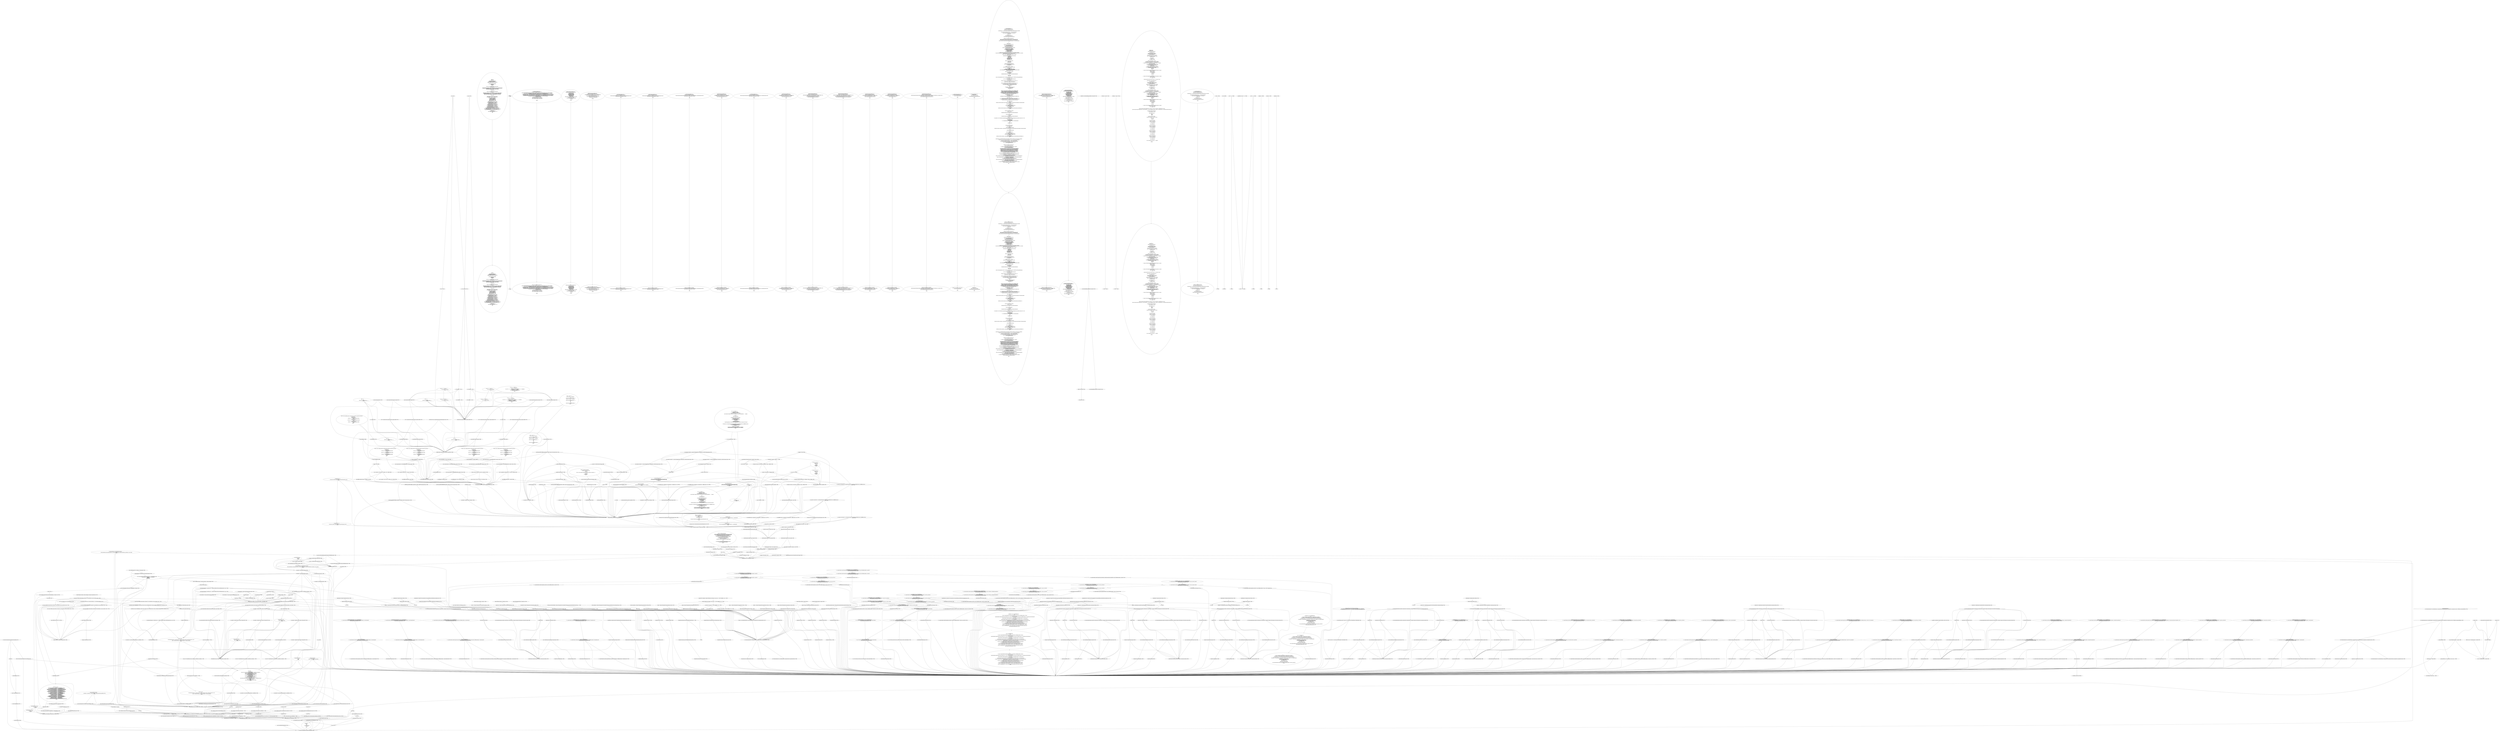 digraph G {
0 [label="EXTERNAL"];
1 [label="=> Roslyn.Test.Utilities.ExecutionConditionUtil.IsMonoDesktop 754977"];
2 [label="Roslyn.Test.Utilities.ExecutionConditionUtil.IsMonoDesktop 754978"];
3 [label="@'\nusing System;\n\n// Need a base class with indexers.\npublic class DATestBase {\n    public int this[int a] { get { return 0; } }\n    public int this[int a, int b] { get { return 0; } }\n}\n\n// Need a struct with a couple fields.\npublic struct A {\n    public int x;\n    public int y;\n}\n\n// Need a struct with non-lifted short-circuiting operators.\npublic struct NLS\n{\n    public static NLS operator&(NLS a, NLS b) { return new NLS { value = a.value & b.value }; }\n    public static NLS operator|(NLS a, NLS b) { return new NLS { value = a.value | b.value }; }\n    public static bool operator true(NLS a) { return a.value; }\n    public static bool operator false(NLS a) { return !a.value; }\n\n    public bool value;\n}\n\n// Need a struct with lifted short-circuiting operators.\npublic struct LS\n{\n    public static LS operator&(LS a, LS b) { return new LS { value = a.value & b.value }; }\n    public static LS operator|(LS a, LS b) { return new LS { value = a.value | b.value }; }\n    public static bool operator true(LS? a) { return a.HasValue && a.Value.value; }\n    public static bool operator false(LS? a) { return a.HasValue && !a.Value.value; }\n\n    public bool value;\n}\n\npublic delegate void D(); public delegate int DI();\npublic delegate void DefP(int a, ref int b, out int c);\n\npublic class DATest : DATestBase {\n    public static volatile bool f;\n    public static volatile int val;\n    public static volatile byte b;\n    public const bool fTrue = true;\n    public const bool fFalse = false;\n    public static int[] arr = { 1, 2, 3 };\n\n    public static bool No() { return f; } // No-op\n    public static bool F(int x) { return f; }\n    public static bool G(out int x) { x = 0; return f; }\n    public static bool Q(bool x) { return f; }\n    public static bool S(A x) { return f; }\n    public static int NNo() { return val; } // No-op\n    public static int NF(int x) { return val; }\n    public static int NG(out int x) { x = 0; return val; }\n    public static int[] AF(int x) { return arr; }\n    public static int[] AG(out int x) { x = 0; return arr; }\n    public static int FA(int[] x) { return val; }\n    public static int GA(out int[] x) { x = arr; return val; }\n    public static IDisposable Res(bool x) { return null; }\n    public static bool FP(params int[] x) { return f; }\n    public static bool GP(out int x, params int[] y) { x = 0; return f; }\n    public static NLS GetNLS() { return new NLS { value = f }; }\n    public static NLS GetNLS(out int x) { x = 0; return new NLS { value = f }; }\n    public static LS GetLS() { return new LS { value = f }; }\n    public static LS? GetLS(out int x) { x = 0; return new LS { value = f }; }\n\n    public class C {\n        public C(params int[] x) { }\n        public C(out int x, params int[] y) { x = 0; }\n    }\n' 754979"];
4 [label="prefix = @'\nusing System;\n\n// Need a base class with indexers.\npublic class DATestBase {\n    public int this[int a] { get { return 0; } }\n    public int this[int a, int b] { get { return 0; } }\n}\n\n// Need a struct with a couple fields.\npublic struct A {\n    public int x;\n    public int y;\n}\n\n// Need a struct with non-lifted short-circuiting operators.\npublic struct NLS\n{\n    public static NLS operator&(NLS a, NLS b) { return new NLS { value = a.value & b.value }; }\n    public static NLS operator|(NLS a, NLS b) { return new NLS { value = a.value | b.value }; }\n    public static bool operator true(NLS a) { return a.value; }\n    public static bool operator false(NLS a) { return !a.value; }\n\n    public bool value;\n}\n\n// Need a struct with lifted short-circuiting operators.\npublic struct LS\n{\n    public static LS operator&(LS a, LS b) { return new LS { value = a.value & b.value }; }\n    public static LS operator|(LS a, LS b) { return new LS { value = a.value | b.value }; }\n    public static bool operator true(LS? a) { return a.HasValue && a.Value.value; }\n    public static bool operator false(LS? a) { return a.HasValue && !a.Value.value; }\n\n    public bool value;\n}\n\npublic delegate void D(); public delegate int DI();\npublic delegate void DefP(int a, ref int b, out int c);\n\npublic class DATest : DATestBase {\n    public static volatile bool f;\n    public static volatile int val;\n    public static volatile byte b;\n    public const bool fTrue = true;\n    public const bool fFalse = false;\n    public static int[] arr = { 1, 2, 3 };\n\n    public static bool No() { return f; } // No-op\n    public static bool F(int x) { return f; }\n    public static bool G(out int x) { x = 0; return f; }\n    public static bool Q(bool x) { return f; }\n    public static bool S(A x) { return f; }\n    public static int NNo() { return val; } // No-op\n    public static int NF(int x) { return val; }\n    public static int NG(out int x) { x = 0; return val; }\n    public static int[] AF(int x) { return arr; }\n    public static int[] AG(out int x) { x = 0; return arr; }\n    public static int FA(int[] x) { return val; }\n    public static int GA(out int[] x) { x = arr; return val; }\n    public static IDisposable Res(bool x) { return null; }\n    public static bool FP(params int[] x) { return f; }\n    public static bool GP(out int x, params int[] y) { x = 0; return f; }\n    public static NLS GetNLS() { return new NLS { value = f }; }\n    public static NLS GetNLS(out int x) { x = 0; return new NLS { value = f }; }\n    public static LS GetLS() { return new LS { value = f }; }\n    public static LS? GetLS(out int x) { x = 0; return new LS { value = f }; }\n\n    public class C {\n        public C(params int[] x) { }\n        public C(out int x, params int[] y) { x = 0; }\n    }\n' 754980"];
5 [label="@'\n}' 754981"];
6 [label="suffix = @'\n}' 754982"];
7 [label="param FlowTests(this) 754983"];
8 [label="@'\nnamespace System.Runtime.CompilerServices\n{\n    [System.AttributeUsage(AttributeTargets.Event | // The type of the event is nullable, or has a nullable reference type as one of its constituents\n                    AttributeTargets.Field | // The type of the field is a nullable reference type, or has a nullable reference type as one of its constituents\n                    AttributeTargets.GenericParameter | // The generic parameter is a nullable reference type\n                    AttributeTargets.Module | // Nullable reference types in this module are annotated by means of NullableAttribute applied to other targets in it\n                    AttributeTargets.Parameter | // The type of the parameter is a nullable reference type, or has a nullable reference type as one of its constituents\n                    AttributeTargets.ReturnValue | // The return type is a nullable reference type, or has a nullable reference type as one of its constituents\n                    AttributeTargets.Property | // The type of the property is a nullable reference type, or has a nullable reference type as one of its constituents\n                    AttributeTargets.Class, // Base type has a nullable reference type as one of its constituents\n                   AllowMultiple = false)]\n    public class NullableAttribute : Attribute\n    {\n        public NullableAttribute(byte transformFlag) { }\n        public NullableAttribute(byte[] transformFlags)\n        {\n        }\n    }\n}\n' 754984"];
9 [label="NullableAttributeDefinition = @'\nnamespace System.Runtime.CompilerServices\n{\n    [System.AttributeUsage(AttributeTargets.Event | // The type of the event is nullable, or has a nullable reference type as one of its constituents\n                    AttributeTargets.Field | // The type of the field is a nullable reference type, or has a nullable reference type as one of its constituents\n                    AttributeTargets.GenericParameter | // The generic parameter is a nullable reference type\n                    AttributeTargets.Module | // Nullable reference types in this module are annotated by means of NullableAttribute applied to other targets in it\n                    AttributeTargets.Parameter | // The type of the parameter is a nullable reference type, or has a nullable reference type as one of its constituents\n                    AttributeTargets.ReturnValue | // The return type is a nullable reference type, or has a nullable reference type as one of its constituents\n                    AttributeTargets.Property | // The type of the property is a nullable reference type, or has a nullable reference type as one of its constituents\n                    AttributeTargets.Class, // Base type has a nullable reference type as one of its constituents\n                   AllowMultiple = false)]\n    public class NullableAttribute : Attribute\n    {\n        public NullableAttribute(byte transformFlag) { }\n        public NullableAttribute(byte[] transformFlags)\n        {\n        }\n    }\n}\n' 754985"];
10 [label="@'\nnamespace System.Runtime.CompilerServices\n{\n    [System.AttributeUsage(\n        AttributeTargets.Class |\n        AttributeTargets.Delegate |\n        AttributeTargets.Interface |\n        AttributeTargets.Method |\n        AttributeTargets.Struct,\n        AllowMultiple = false,\n        Inherited = false)]\n    public sealed class NullableContextAttribute : Attribute\n    {\n        public readonly byte Flag;\n        public NullableContextAttribute(byte flag)\n        {\n            Flag = flag;\n        }\n    }\n}' 754986"];
11 [label="NullableContextAttributeDefinition = @'\nnamespace System.Runtime.CompilerServices\n{\n    [System.AttributeUsage(\n        AttributeTargets.Class |\n        AttributeTargets.Delegate |\n        AttributeTargets.Interface |\n        AttributeTargets.Method |\n        AttributeTargets.Struct,\n        AllowMultiple = false,\n        Inherited = false)]\n    public sealed class NullableContextAttribute : Attribute\n    {\n        public readonly byte Flag;\n        public NullableContextAttribute(byte flag)\n        {\n            Flag = flag;\n        }\n    }\n}' 754987"];
12 [label="@'\nnamespace System.Runtime.CompilerServices\n{\n    [System.AttributeUsage(AttributeTargets.Module, AllowMultiple = false)]\n    public sealed class NullablePublicOnlyAttribute : Attribute\n    {\n        public readonly bool IncludesInternals;\n        public NullablePublicOnlyAttribute(bool includesInternals)\n        {\n            IncludesInternals = includesInternals;\n        }\n    }\n}' 754988"];
13 [label="NullablePublicOnlyAttributeDefinition = @'\nnamespace System.Runtime.CompilerServices\n{\n    [System.AttributeUsage(AttributeTargets.Module, AllowMultiple = false)]\n    public sealed class NullablePublicOnlyAttribute : Attribute\n    {\n        public readonly bool IncludesInternals;\n        public NullablePublicOnlyAttribute(bool includesInternals)\n        {\n            IncludesInternals = includesInternals;\n        }\n    }\n}' 754989"];
14 [label="@'\nnamespace System.Diagnostics.CodeAnalysis\n{\n    [AttributeUsage(AttributeTargets.Field | AttributeTargets.Parameter | AttributeTargets.Property)]\n    public sealed class AllowNullAttribute : Attribute\n    {\n    }\n}' 754990"];
15 [label="AllowNullAttributeDefinition = @'\nnamespace System.Diagnostics.CodeAnalysis\n{\n    [AttributeUsage(AttributeTargets.Field | AttributeTargets.Parameter | AttributeTargets.Property)]\n    public sealed class AllowNullAttribute : Attribute\n    {\n    }\n}' 754991"];
16 [label="@'\nnamespace System.Diagnostics.CodeAnalysis\n{\n    [AttributeUsage(AttributeTargets.Field | AttributeTargets.Parameter | AttributeTargets.Property)]\n    public sealed class DisallowNullAttribute : Attribute\n    {\n    }\n}' 754992"];
17 [label="DisallowNullAttributeDefinition = @'\nnamespace System.Diagnostics.CodeAnalysis\n{\n    [AttributeUsage(AttributeTargets.Field | AttributeTargets.Parameter | AttributeTargets.Property)]\n    public sealed class DisallowNullAttribute : Attribute\n    {\n    }\n}' 754993"];
18 [label="@'\nnamespace System.Diagnostics.CodeAnalysis\n{\n    [AttributeUsage(AttributeTargets.Field | AttributeTargets.Parameter | AttributeTargets.Property | AttributeTargets.ReturnValue)]\n    public sealed class MaybeNullAttribute : Attribute\n    {\n    }\n}\n' 754994"];
19 [label="MaybeNullAttributeDefinition = @'\nnamespace System.Diagnostics.CodeAnalysis\n{\n    [AttributeUsage(AttributeTargets.Field | AttributeTargets.Parameter | AttributeTargets.Property | AttributeTargets.ReturnValue)]\n    public sealed class MaybeNullAttribute : Attribute\n    {\n    }\n}\n' 754995"];
20 [label="@'\nnamespace System.Diagnostics.CodeAnalysis\n{\n    [AttributeUsage(AttributeTargets.Parameter, AllowMultiple = false)]\n    public sealed class MaybeNullWhenAttribute : Attribute\n    {\n        public MaybeNullWhenAttribute(bool when) { }\n    }\n}\n' 754996"];
21 [label="MaybeNullWhenAttributeDefinition = @'\nnamespace System.Diagnostics.CodeAnalysis\n{\n    [AttributeUsage(AttributeTargets.Parameter, AllowMultiple = false)]\n    public sealed class MaybeNullWhenAttribute : Attribute\n    {\n        public MaybeNullWhenAttribute(bool when) { }\n    }\n}\n' 754997"];
22 [label="@'\nnamespace System.Diagnostics.CodeAnalysis\n{\n    [AttributeUsage(AttributeTargets.Field | AttributeTargets.Parameter | AttributeTargets.Property | AttributeTargets.ReturnValue)]\n    public sealed class NotNullAttribute : Attribute\n    {\n    }\n}\n' 754998"];
23 [label="NotNullAttributeDefinition = @'\nnamespace System.Diagnostics.CodeAnalysis\n{\n    [AttributeUsage(AttributeTargets.Field | AttributeTargets.Parameter | AttributeTargets.Property | AttributeTargets.ReturnValue)]\n    public sealed class NotNullAttribute : Attribute\n    {\n    }\n}\n' 754999"];
24 [label="@'\nnamespace System.Diagnostics.CodeAnalysis\n{\n    [AttributeUsage(AttributeTargets.Parameter, AllowMultiple = false)]\n    public sealed class NotNullWhenAttribute : Attribute\n    {\n        public NotNullWhenAttribute(bool when) { }\n    }\n}\n' 755000"];
25 [label="NotNullWhenAttributeDefinition = @'\nnamespace System.Diagnostics.CodeAnalysis\n{\n    [AttributeUsage(AttributeTargets.Parameter, AllowMultiple = false)]\n    public sealed class NotNullWhenAttribute : Attribute\n    {\n        public NotNullWhenAttribute(bool when) { }\n    }\n}\n' 755001"];
26 [label="@'\nnamespace System.Diagnostics.CodeAnalysis\n{\n    [AttributeUsage(AttributeTargets.Method | AttributeTargets.Property, AllowMultiple = true)]\n    public sealed class MemberNotNullAttribute : Attribute\n    {\n        public MemberNotNullAttribute(params string[] members) { }\n        public MemberNotNullAttribute(string member) { }\n    }\n}\n' 755002"];
27 [label="MemberNotNullAttributeDefinition = @'\nnamespace System.Diagnostics.CodeAnalysis\n{\n    [AttributeUsage(AttributeTargets.Method | AttributeTargets.Property, AllowMultiple = true)]\n    public sealed class MemberNotNullAttribute : Attribute\n    {\n        public MemberNotNullAttribute(params string[] members) { }\n        public MemberNotNullAttribute(string member) { }\n    }\n}\n' 755003"];
28 [label="@'\nnamespace System.Diagnostics.CodeAnalysis\n{\n    [AttributeUsage(AttributeTargets.Method | AttributeTargets.Property, AllowMultiple = true)]\n    public sealed class MemberNotNullWhenAttribute : Attribute\n    {\n        public MemberNotNullWhenAttribute(bool when, params string[] members) { }\n        public MemberNotNullWhenAttribute(bool when, string member) { }\n    }\n}\n' 755004"];
29 [label="MemberNotNullWhenAttributeDefinition = @'\nnamespace System.Diagnostics.CodeAnalysis\n{\n    [AttributeUsage(AttributeTargets.Method | AttributeTargets.Property, AllowMultiple = true)]\n    public sealed class MemberNotNullWhenAttribute : Attribute\n    {\n        public MemberNotNullWhenAttribute(bool when, params string[] members) { }\n        public MemberNotNullWhenAttribute(bool when, string member) { }\n    }\n}\n' 755005"];
30 [label="@'\nnamespace System.Diagnostics.CodeAnalysis\n{\n    [AttributeUsage(AttributeTargets.Parameter, AllowMultiple = false)]\n    public class DoesNotReturnIfAttribute : Attribute\n    {\n        public DoesNotReturnIfAttribute(bool condition) { }\n    }\n}\n' 755006"];
31 [label="DoesNotReturnIfAttributeDefinition = @'\nnamespace System.Diagnostics.CodeAnalysis\n{\n    [AttributeUsage(AttributeTargets.Parameter, AllowMultiple = false)]\n    public class DoesNotReturnIfAttribute : Attribute\n    {\n        public DoesNotReturnIfAttribute(bool condition) { }\n    }\n}\n' 755007"];
32 [label="@'\nnamespace System.Diagnostics.CodeAnalysis\n{\n    [AttributeUsage(AttributeTargets.Method, AllowMultiple = false)]\n    public class DoesNotReturnAttribute : Attribute\n    {\n        public DoesNotReturnAttribute() { }\n    }\n}\n' 755008"];
33 [label="DoesNotReturnAttributeDefinition = @'\nnamespace System.Diagnostics.CodeAnalysis\n{\n    [AttributeUsage(AttributeTargets.Method, AllowMultiple = false)]\n    public class DoesNotReturnAttribute : Attribute\n    {\n        public DoesNotReturnAttribute() { }\n    }\n}\n' 755009"];
34 [label="@'\nnamespace System.Diagnostics.CodeAnalysis\n{\n    [AttributeUsage(AttributeTargets.Parameter | AttributeTargets.Property | AttributeTargets.ReturnValue, AllowMultiple = true, Inherited = false)]\n    public sealed class NotNullIfNotNullAttribute : Attribute\n    {\n        public NotNullIfNotNullAttribute(string parameterName) { }\n    }\n}\n' 755010"];
35 [label="NotNullIfNotNullAttributeDefinition = @'\nnamespace System.Diagnostics.CodeAnalysis\n{\n    [AttributeUsage(AttributeTargets.Parameter | AttributeTargets.Property | AttributeTargets.ReturnValue, AllowMultiple = true, Inherited = false)]\n    public sealed class NotNullIfNotNullAttribute : Attribute\n    {\n        public NotNullIfNotNullAttribute(string parameterName) { }\n    }\n}\n' 755011"];
36 [label="@'\nnamespace System.Runtime.CompilerServices\n{\n    public static class IsExternalInit\n    {\n    }\n}\n' 755012"];
37 [label="IsExternalInitTypeDefinition = @'\nnamespace System.Runtime.CompilerServices\n{\n    public static class IsExternalInit\n    {\n    }\n}\n' 755013"];
38 [label="@'\nnamespace System\n{\n    public interface IAsyncDisposable\n    {\n       System.Threading.Tasks.ValueTask DisposeAsync();\n    }\n}\n' 755014"];
39 [label="IAsyncDisposableDefinition = @'\nnamespace System\n{\n    public interface IAsyncDisposable\n    {\n       System.Threading.Tasks.ValueTask DisposeAsync();\n    }\n}\n' 755015"];
40 [label="@'\nnamespace System.Collections.Generic\n{\n    public interface IAsyncEnumerable<out T>\n    {\n        IAsyncEnumerator<T> GetAsyncEnumerator(System.Threading.CancellationToken token = default);\n    }\n\n    public interface IAsyncEnumerator<out T> : System.IAsyncDisposable\n    {\n        System.Threading.Tasks.ValueTask<bool> MoveNextAsync();\n        T Current { get; }\n    }\n}\nnamespace System\n{\n    public interface IAsyncDisposable\n    {\n        System.Threading.Tasks.ValueTask DisposeAsync();\n    }\n}\n\nnamespace System.Runtime.CompilerServices\n{\n    [AttributeUsage(AttributeTargets.Method, Inherited = false, AllowMultiple = false)]\n    public sealed class AsyncIteratorStateMachineAttribute : StateMachineAttribute\n    {\n        public AsyncIteratorStateMachineAttribute(Type stateMachineType) : base(stateMachineType)\n        {\n        }\n    }\n}\n\n#nullable disable\n\nnamespace System.Threading.Tasks.Sources\n{\n    using System.Diagnostics;\n    using System.Runtime.ExceptionServices;\n    using System.Runtime.InteropServices;\n\n    [StructLayout(LayoutKind.Auto)]\n    public struct ManualResetValueTaskSourceCore<TResult>\n    {\n        private Action<object> _continuation;\n        private object _continuationState;\n        private ExecutionContext _executionContext;\n        private object _capturedContext;\n        private bool _completed;\n        private TResult _result;\n        private ExceptionDispatchInfo _error;\n        private short _version;\n\n        /// <summary>Gets or sets whether to force continuations to run asynchronously.</summary>\n        /// <remarks>Continuations may run asynchronously if this is false, but they'll never run synchronously if this is true.</remarks>\n        public bool RunContinuationsAsynchronously { get; set; }\n\n        /// <summary>Resets to prepare for the next operation.</summary>\n        public void Reset()\n        {\n            // Reset/update state for the next use/await of this instance.\n            _version++;\n            _completed = false;\n            _result = default;\n            _error = null;\n            _executionContext = null;\n            _capturedContext = null;\n            _continuation = null;\n            _continuationState = null;\n        }\n\n        public void SetResult(TResult result)\n        {\n            _result = result;\n            SignalCompletion();\n        }\n\n        public void SetException(Exception error)\n        {\n            _error = ExceptionDispatchInfo.Capture(error);\n            SignalCompletion();\n        }\n\n        public short Version => _version;\n\n        public ValueTaskSourceStatus GetStatus(short token)\n        {\n            ValidateToken(token);\n            return\n                !_completed ? ValueTaskSourceStatus.Pending :\n                _error == null ? ValueTaskSourceStatus.Succeeded :\n                _error.SourceException is OperationCanceledException ? ValueTaskSourceStatus.Canceled :\n                ValueTaskSourceStatus.Faulted;\n        }\n\n        public TResult GetResult(short token)\n        {\n            ValidateToken(token);\n            if (!_completed)\n            {\n                ManualResetValueTaskSourceCoreShared.ThrowInvalidOperationException();\n            }\n\n            _error?.Throw();\n            return _result;\n        }\n\n        public void OnCompleted(Action<object> continuation, object state, short token, ValueTaskSourceOnCompletedFlags flags)\n        {\n            if (continuation == null)\n            {\n                throw new ArgumentNullException(nameof(continuation));\n            }\n            ValidateToken(token);\n\n            if ((flags & ValueTaskSourceOnCompletedFlags.FlowExecutionContext) != 0)\n            {\n                _executionContext = ExecutionContext.Capture();\n            }\n\n            if ((flags & ValueTaskSourceOnCompletedFlags.UseSchedulingContext) != 0)\n            {\n                SynchronizationContext sc = SynchronizationContext.Current;\n                if (sc != null && sc.GetType() != typeof(SynchronizationContext))\n                {\n                    _capturedContext = sc;\n                }\n                else\n                {\n                    TaskScheduler ts = TaskScheduler.Current;\n                    if (ts != TaskScheduler.Default)\n                    {\n                        _capturedContext = ts;\n                    }\n                }\n            }\n\n            // We need to set the continuation state before we swap in the delegate, so that\n            // if there's a race between this and SetResult/Exception and SetResult/Exception\n            // sees the _continuation as non-null, it'll be able to invoke it with the state\n            // stored here.  However, this also means that if this is used incorrectly (e.g.\n            // awaited twice concurrently), _continuationState might get erroneously overwritten.\n            // To minimize the chances of that, we check preemptively whether _continuation\n            // is already set to something other than the completion sentinel.\n\n            object oldContinuation = _continuation;\n            if (oldContinuation == null)\n            {\n                _continuationState = state;\n                oldContinuation = Interlocked.CompareExchange(ref _continuation, continuation, null);\n            }\n\n            if (oldContinuation != null)\n            {\n                // Operation already completed, so we need to queue the supplied callback.\n                if (!ReferenceEquals(oldContinuation, ManualResetValueTaskSourceCoreShared.s_sentinel))\n                {\n                    ManualResetValueTaskSourceCoreShared.ThrowInvalidOperationException();\n                }\n\n                switch (_capturedContext)\n                {\n                    case null:\n                        Task.Factory.StartNew(continuation, state, CancellationToken.None, TaskCreationOptions.DenyChildAttach, TaskScheduler.Default);\n                        break;\n\n                    case SynchronizationContext sc:\n                        sc.Post(s =>\n                        {\n                            var tuple = (Tuple<Action<object>, object>)s;\n                            tuple.Item1(tuple.Item2);\n                        }, Tuple.Create(continuation, state));\n                        break;\n\n                    case TaskScheduler ts:\n                        Task.Factory.StartNew(continuation, state, CancellationToken.None, TaskCreationOptions.DenyChildAttach, ts);\n                        break;\n                }\n            }\n        }\n\n        private void ValidateToken(short token)\n        {\n            if (token != _version)\n            {\n                ManualResetValueTaskSourceCoreShared.ThrowInvalidOperationException();\n            }\n        }\n\n        private void SignalCompletion()\n        {\n            if (_completed)\n            {\n                ManualResetValueTaskSourceCoreShared.ThrowInvalidOperationException();\n            }\n            _completed = true;\n\n            if (_continuation != null || Interlocked.CompareExchange(ref _continuation, ManualResetValueTaskSourceCoreShared.s_sentinel, null) != null)\n            {\n                if (_executionContext != null)\n                {\n                    ExecutionContext.Run(\n                        _executionContext,\n                        s => ((ManualResetValueTaskSourceCore<TResult>)s).InvokeContinuation(),\n                        this);\n                }\n                else\n                {\n                    InvokeContinuation();\n                }\n            }\n        }\n\n        private void InvokeContinuation()\n        {\n            switch (_capturedContext)\n            {\n                case null:\n                    if (RunContinuationsAsynchronously)\n                    {\n                        Task.Factory.StartNew(_continuation, _continuationState, CancellationToken.None, TaskCreationOptions.DenyChildAttach, TaskScheduler.Default);\n                    }\n                    else\n                    {\n                        _continuation(_continuationState);\n                    }\n                    break;\n\n                case SynchronizationContext sc:\n                    sc.Post(s =>\n                    {\n                        var state = (Tuple<Action<object>, object>)s;\n                        state.Item1(state.Item2);\n                    }, Tuple.Create(_continuation, _continuationState));\n                    break;\n\n                case TaskScheduler ts:\n                    Task.Factory.StartNew(_continuation, _continuationState, CancellationToken.None, TaskCreationOptions.DenyChildAttach, ts);\n                    break;\n            }\n        }\n    }\n\n    internal static class ManualResetValueTaskSourceCoreShared // separated out of generic to avoid unnecessary duplication\n    {\n        internal static void ThrowInvalidOperationException() => throw new InvalidOperationException();\n\n        internal static readonly Action<object> s_sentinel = CompletionSentinel;\n        private static void CompletionSentinel(object _) // named method to aid debugging\n        {\n            Debug.Fail(''The sentinel delegate should never be invoked.'');\n            ThrowInvalidOperationException();\n        }\n    }\n}\n\nnamespace System.Runtime.CompilerServices\n{\n    using System.Runtime.InteropServices;\n\n    /// <summary>Represents a builder for asynchronous iterators.</summary>\n    [StructLayout(LayoutKind.Auto)]\n    public struct AsyncIteratorMethodBuilder\n    {\n        // AsyncIteratorMethodBuilder is used by the language compiler as part of generating\n        // async iterators. For now, the implementation just wraps AsyncTaskMethodBuilder, as\n        // most of the logic is shared.  However, in the future this could be changed and\n        // optimized.  For example, we do need to allocate an object (once) to flow state like\n        // ExecutionContext, which AsyncTaskMethodBuilder handles, but it handles it by\n        // allocating a Task-derived object.  We could optimize this further by removing\n        // the Task from the hierarchy, but in doing so we'd also lose a variety of optimizations\n        // related to it, so we'd need to replicate all of those optimizations (e.g. storing\n        // that box object directly into a Task's continuation field).\n\n        private AsyncTaskMethodBuilder _methodBuilder; // mutable struct; do not make it readonly\n\n        public static AsyncIteratorMethodBuilder Create() =>\n            new AsyncIteratorMethodBuilder() { _methodBuilder = AsyncTaskMethodBuilder.Create() };\n\n        [MethodImpl(MethodImplOptions.AggressiveInlining)]\n        public void MoveNext<TStateMachine>(ref TStateMachine stateMachine) where TStateMachine : IAsyncStateMachine =>\n            _methodBuilder.Start(ref stateMachine);\n\n        public void AwaitOnCompleted<TAwaiter, TStateMachine>(ref TAwaiter awaiter, ref TStateMachine stateMachine)\n            where TAwaiter : INotifyCompletion\n            where TStateMachine : IAsyncStateMachine =>\n            _methodBuilder.AwaitOnCompleted(ref awaiter, ref stateMachine);\n\n        public void AwaitUnsafeOnCompleted<TAwaiter, TStateMachine>(ref TAwaiter awaiter, ref TStateMachine stateMachine)\n            where TAwaiter : ICriticalNotifyCompletion\n            where TStateMachine : IAsyncStateMachine =>\n            _methodBuilder.AwaitUnsafeOnCompleted(ref awaiter, ref stateMachine);\n\n        /// <summary>Marks iteration as being completed, whether successfully or otherwise.</summary>\n        public void Complete() => _methodBuilder.SetResult();\n    }\n}\n' 755016"];
41 [label="AsyncStreamsTypes = @'\nnamespace System.Collections.Generic\n{\n    public interface IAsyncEnumerable<out T>\n    {\n        IAsyncEnumerator<T> GetAsyncEnumerator(System.Threading.CancellationToken token = default);\n    }\n\n    public interface IAsyncEnumerator<out T> : System.IAsyncDisposable\n    {\n        System.Threading.Tasks.ValueTask<bool> MoveNextAsync();\n        T Current { get; }\n    }\n}\nnamespace System\n{\n    public interface IAsyncDisposable\n    {\n        System.Threading.Tasks.ValueTask DisposeAsync();\n    }\n}\n\nnamespace System.Runtime.CompilerServices\n{\n    [AttributeUsage(AttributeTargets.Method, Inherited = false, AllowMultiple = false)]\n    public sealed class AsyncIteratorStateMachineAttribute : StateMachineAttribute\n    {\n        public AsyncIteratorStateMachineAttribute(Type stateMachineType) : base(stateMachineType)\n        {\n        }\n    }\n}\n\n#nullable disable\n\nnamespace System.Threading.Tasks.Sources\n{\n    using System.Diagnostics;\n    using System.Runtime.ExceptionServices;\n    using System.Runtime.InteropServices;\n\n    [StructLayout(LayoutKind.Auto)]\n    public struct ManualResetValueTaskSourceCore<TResult>\n    {\n        private Action<object> _continuation;\n        private object _continuationState;\n        private ExecutionContext _executionContext;\n        private object _capturedContext;\n        private bool _completed;\n        private TResult _result;\n        private ExceptionDispatchInfo _error;\n        private short _version;\n\n        /// <summary>Gets or sets whether to force continuations to run asynchronously.</summary>\n        /// <remarks>Continuations may run asynchronously if this is false, but they'll never run synchronously if this is true.</remarks>\n        public bool RunContinuationsAsynchronously { get; set; }\n\n        /// <summary>Resets to prepare for the next operation.</summary>\n        public void Reset()\n        {\n            // Reset/update state for the next use/await of this instance.\n            _version++;\n            _completed = false;\n            _result = default;\n            _error = null;\n            _executionContext = null;\n            _capturedContext = null;\n            _continuation = null;\n            _continuationState = null;\n        }\n\n        public void SetResult(TResult result)\n        {\n            _result = result;\n            SignalCompletion();\n        }\n\n        public void SetException(Exception error)\n        {\n            _error = ExceptionDispatchInfo.Capture(error);\n            SignalCompletion();\n        }\n\n        public short Version => _version;\n\n        public ValueTaskSourceStatus GetStatus(short token)\n        {\n            ValidateToken(token);\n            return\n                !_completed ? ValueTaskSourceStatus.Pending :\n                _error == null ? ValueTaskSourceStatus.Succeeded :\n                _error.SourceException is OperationCanceledException ? ValueTaskSourceStatus.Canceled :\n                ValueTaskSourceStatus.Faulted;\n        }\n\n        public TResult GetResult(short token)\n        {\n            ValidateToken(token);\n            if (!_completed)\n            {\n                ManualResetValueTaskSourceCoreShared.ThrowInvalidOperationException();\n            }\n\n            _error?.Throw();\n            return _result;\n        }\n\n        public void OnCompleted(Action<object> continuation, object state, short token, ValueTaskSourceOnCompletedFlags flags)\n        {\n            if (continuation == null)\n            {\n                throw new ArgumentNullException(nameof(continuation));\n            }\n            ValidateToken(token);\n\n            if ((flags & ValueTaskSourceOnCompletedFlags.FlowExecutionContext) != 0)\n            {\n                _executionContext = ExecutionContext.Capture();\n            }\n\n            if ((flags & ValueTaskSourceOnCompletedFlags.UseSchedulingContext) != 0)\n            {\n                SynchronizationContext sc = SynchronizationContext.Current;\n                if (sc != null && sc.GetType() != typeof(SynchronizationContext))\n                {\n                    _capturedContext = sc;\n                }\n                else\n                {\n                    TaskScheduler ts = TaskScheduler.Current;\n                    if (ts != TaskScheduler.Default)\n                    {\n                        _capturedContext = ts;\n                    }\n                }\n            }\n\n            // We need to set the continuation state before we swap in the delegate, so that\n            // if there's a race between this and SetResult/Exception and SetResult/Exception\n            // sees the _continuation as non-null, it'll be able to invoke it with the state\n            // stored here.  However, this also means that if this is used incorrectly (e.g.\n            // awaited twice concurrently), _continuationState might get erroneously overwritten.\n            // To minimize the chances of that, we check preemptively whether _continuation\n            // is already set to something other than the completion sentinel.\n\n            object oldContinuation = _continuation;\n            if (oldContinuation == null)\n            {\n                _continuationState = state;\n                oldContinuation = Interlocked.CompareExchange(ref _continuation, continuation, null);\n            }\n\n            if (oldContinuation != null)\n            {\n                // Operation already completed, so we need to queue the supplied callback.\n                if (!ReferenceEquals(oldContinuation, ManualResetValueTaskSourceCoreShared.s_sentinel))\n                {\n                    ManualResetValueTaskSourceCoreShared.ThrowInvalidOperationException();\n                }\n\n                switch (_capturedContext)\n                {\n                    case null:\n                        Task.Factory.StartNew(continuation, state, CancellationToken.None, TaskCreationOptions.DenyChildAttach, TaskScheduler.Default);\n                        break;\n\n                    case SynchronizationContext sc:\n                        sc.Post(s =>\n                        {\n                            var tuple = (Tuple<Action<object>, object>)s;\n                            tuple.Item1(tuple.Item2);\n                        }, Tuple.Create(continuation, state));\n                        break;\n\n                    case TaskScheduler ts:\n                        Task.Factory.StartNew(continuation, state, CancellationToken.None, TaskCreationOptions.DenyChildAttach, ts);\n                        break;\n                }\n            }\n        }\n\n        private void ValidateToken(short token)\n        {\n            if (token != _version)\n            {\n                ManualResetValueTaskSourceCoreShared.ThrowInvalidOperationException();\n            }\n        }\n\n        private void SignalCompletion()\n        {\n            if (_completed)\n            {\n                ManualResetValueTaskSourceCoreShared.ThrowInvalidOperationException();\n            }\n            _completed = true;\n\n            if (_continuation != null || Interlocked.CompareExchange(ref _continuation, ManualResetValueTaskSourceCoreShared.s_sentinel, null) != null)\n            {\n                if (_executionContext != null)\n                {\n                    ExecutionContext.Run(\n                        _executionContext,\n                        s => ((ManualResetValueTaskSourceCore<TResult>)s).InvokeContinuation(),\n                        this);\n                }\n                else\n                {\n                    InvokeContinuation();\n                }\n            }\n        }\n\n        private void InvokeContinuation()\n        {\n            switch (_capturedContext)\n            {\n                case null:\n                    if (RunContinuationsAsynchronously)\n                    {\n                        Task.Factory.StartNew(_continuation, _continuationState, CancellationToken.None, TaskCreationOptions.DenyChildAttach, TaskScheduler.Default);\n                    }\n                    else\n                    {\n                        _continuation(_continuationState);\n                    }\n                    break;\n\n                case SynchronizationContext sc:\n                    sc.Post(s =>\n                    {\n                        var state = (Tuple<Action<object>, object>)s;\n                        state.Item1(state.Item2);\n                    }, Tuple.Create(_continuation, _continuationState));\n                    break;\n\n                case TaskScheduler ts:\n                    Task.Factory.StartNew(_continuation, _continuationState, CancellationToken.None, TaskCreationOptions.DenyChildAttach, ts);\n                    break;\n            }\n        }\n    }\n\n    internal static class ManualResetValueTaskSourceCoreShared // separated out of generic to avoid unnecessary duplication\n    {\n        internal static void ThrowInvalidOperationException() => throw new InvalidOperationException();\n\n        internal static readonly Action<object> s_sentinel = CompletionSentinel;\n        private static void CompletionSentinel(object _) // named method to aid debugging\n        {\n            Debug.Fail(''The sentinel delegate should never be invoked.'');\n            ThrowInvalidOperationException();\n        }\n    }\n}\n\nnamespace System.Runtime.CompilerServices\n{\n    using System.Runtime.InteropServices;\n\n    /// <summary>Represents a builder for asynchronous iterators.</summary>\n    [StructLayout(LayoutKind.Auto)]\n    public struct AsyncIteratorMethodBuilder\n    {\n        // AsyncIteratorMethodBuilder is used by the language compiler as part of generating\n        // async iterators. For now, the implementation just wraps AsyncTaskMethodBuilder, as\n        // most of the logic is shared.  However, in the future this could be changed and\n        // optimized.  For example, we do need to allocate an object (once) to flow state like\n        // ExecutionContext, which AsyncTaskMethodBuilder handles, but it handles it by\n        // allocating a Task-derived object.  We could optimize this further by removing\n        // the Task from the hierarchy, but in doing so we'd also lose a variety of optimizations\n        // related to it, so we'd need to replicate all of those optimizations (e.g. storing\n        // that box object directly into a Task's continuation field).\n\n        private AsyncTaskMethodBuilder _methodBuilder; // mutable struct; do not make it readonly\n\n        public static AsyncIteratorMethodBuilder Create() =>\n            new AsyncIteratorMethodBuilder() { _methodBuilder = AsyncTaskMethodBuilder.Create() };\n\n        [MethodImpl(MethodImplOptions.AggressiveInlining)]\n        public void MoveNext<TStateMachine>(ref TStateMachine stateMachine) where TStateMachine : IAsyncStateMachine =>\n            _methodBuilder.Start(ref stateMachine);\n\n        public void AwaitOnCompleted<TAwaiter, TStateMachine>(ref TAwaiter awaiter, ref TStateMachine stateMachine)\n            where TAwaiter : INotifyCompletion\n            where TStateMachine : IAsyncStateMachine =>\n            _methodBuilder.AwaitOnCompleted(ref awaiter, ref stateMachine);\n\n        public void AwaitUnsafeOnCompleted<TAwaiter, TStateMachine>(ref TAwaiter awaiter, ref TStateMachine stateMachine)\n            where TAwaiter : ICriticalNotifyCompletion\n            where TStateMachine : IAsyncStateMachine =>\n            _methodBuilder.AwaitUnsafeOnCompleted(ref awaiter, ref stateMachine);\n\n        /// <summary>Marks iteration as being completed, whether successfully or otherwise.</summary>\n        public void Complete() => _methodBuilder.SetResult();\n    }\n}\n' 755017"];
42 [label="@'\nnamespace System.Runtime.CompilerServices\n{\n    [System.AttributeUsage(AttributeTargets.Parameter, AllowMultiple = false)]\n    public class EnumeratorCancellationAttribute : Attribute\n    {\n        public EnumeratorCancellationAttribute() { }\n    }\n}\n' 755018"];
43 [label="EnumeratorCancellationAttributeType = @'\nnamespace System.Runtime.CompilerServices\n{\n    [System.AttributeUsage(AttributeTargets.Parameter, AllowMultiple = false)]\n    public class EnumeratorCancellationAttribute : Attribute\n    {\n        public EnumeratorCancellationAttribute() { }\n    }\n}\n' 755019"];
44 [label="@'using System.Collections.Generic;\nnamespace System.Runtime.CompilerServices\n{\n    [System.AttributeUsage(\n        AttributeTargets.Class |\n        AttributeTargets.Event |\n        AttributeTargets.Field |\n        AttributeTargets.GenericParameter |\n        AttributeTargets.Parameter |\n        AttributeTargets.Property |\n        AttributeTargets.ReturnValue,\n        AllowMultiple = false,\n        Inherited = false)]\n    public sealed class NativeIntegerAttribute : Attribute\n    {\n        public NativeIntegerAttribute()\n        {\n            TransformFlags = new[] { true };\n        }\n        public NativeIntegerAttribute(bool[] flags)\n        {\n            TransformFlags = flags;\n        }\n        public readonly IList<bool> TransformFlags;\n    }\n}' 755020"];
45 [label="NativeIntegerAttributeDefinition =\n@'using System.Collections.Generic;\nnamespace System.Runtime.CompilerServices\n{\n    [System.AttributeUsage(\n        AttributeTargets.Class |\n        AttributeTargets.Event |\n        AttributeTargets.Field |\n        AttributeTargets.GenericParameter |\n        AttributeTargets.Parameter |\n        AttributeTargets.Property |\n        AttributeTargets.ReturnValue,\n        AllowMultiple = false,\n        Inherited = false)]\n    public sealed class NativeIntegerAttribute : Attribute\n    {\n        public NativeIntegerAttribute()\n        {\n            TransformFlags = new[] { true };\n        }\n        public NativeIntegerAttribute(bool[] flags)\n        {\n            TransformFlags = flags;\n        }\n        public readonly IList<bool> TransformFlags;\n    }\n}' 755021"];
46 [label="() => new[] { Net40.mscorlib, Net40.System, Net40.SystemCore, Net40.MicrosoftVisualBasic } 755022"];
47 [label="LazyThreadSafetyMode.PublicationOnly 755023"];
48 [label="new Lazy<MetadataReference[]>(\n            () => new[] { Net40.mscorlib, Net40.System, Net40.SystemCore, Net40.MicrosoftVisualBasic },\n            LazyThreadSafetyMode.PublicationOnly) 755024"];
49 [label="s_lazyDefaultVbReferences = new Lazy<MetadataReference[]>(\n            () => new[] { Net40.mscorlib, Net40.System, Net40.SystemCore, Net40.MicrosoftVisualBasic },\n            LazyThreadSafetyMode.PublicationOnly) 755025"];
50 [label="() => new[] { Net451.mscorlib, Net451.System, Net451.SystemCore, Net451.MicrosoftVisualBasic } 755026"];
51 [label="LazyThreadSafetyMode.PublicationOnly 755027"];
52 [label="new Lazy<MetadataReference[]>(\n            () => new[] { Net451.mscorlib, Net451.System, Net451.SystemCore, Net451.MicrosoftVisualBasic },\n            LazyThreadSafetyMode.PublicationOnly) 755028"];
53 [label="s_lazyLatestVbReferences = new Lazy<MetadataReference[]>(\n            () => new[] { Net451.mscorlib, Net451.System, Net451.SystemCore, Net451.MicrosoftVisualBasic },\n            LazyThreadSafetyMode.PublicationOnly) 755029"];
54 [label="RuntimeUtilities.IsCoreClrRuntime 755030"];
55 [label="'mscorlib, Version=4.0.0.0, Culture=neutral, PublicKeyToken=b77a5c561934e089' 755031"];
56 [label="new AssemblyName('mscorlib, Version=4.0.0.0, Culture=neutral, PublicKeyToken=b77a5c561934e089') 755032"];
57 [label="RuntimeCorLibName = RuntimeUtilities.IsCoreClrRuntime\n            ? new AssemblyName('netstandard, Version=2.0.0.0, Culture=neutral, PublicKeyToken=cc7b13ffcd2ddd51')\n            : new AssemblyName('mscorlib, Version=4.0.0.0, Culture=neutral, PublicKeyToken=b77a5c561934e089') 755033"];
58 [label="() =>\n            {\n                var winmd = AssemblyMetadata.CreateFromImage(TestResources.WinRt.Windows).GetReference(display: 'Windows');\n\n                var windowsruntime =\n                    AssemblyMetadata.CreateFromImage(ProprietaryTestResources.v4_0_30319_17929.System_Runtime_WindowsRuntime).GetReference(display: 'System.Runtime.WindowsRuntime.dll');\n\n                var runtime =\n                    AssemblyMetadata.CreateFromImage(ResourcesNet451.SystemRuntime).GetReference(display: 'System.Runtime.dll');\n\n                var objectModel =\n                    AssemblyMetadata.CreateFromImage(ResourcesNet451.SystemObjectModel).GetReference(display: 'System.ObjectModel.dll');\n\n                var uixaml = AssemblyMetadata.CreateFromImage(ProprietaryTestResources.v4_0_30319_17929.System_Runtime_WindowsRuntime_UI_Xaml).\n                    GetReference(display: 'System.Runtime.WindowsRuntime.UI.Xaml.dll');\n\n                var interop = AssemblyMetadata.CreateFromImage(ResourcesNet451.SystemRuntimeInteropServicesWindowsRuntime).\n                    GetReference(display: 'System.Runtime.InteropServices.WindowsRuntime.dll');\n\n                //Not mentioned in the adapter doc but pointed to from System.Runtime, so we'll put it here.\n                var system = AssemblyMetadata.CreateFromImage(ResourcesNet451.System).GetReference(display: 'System.dll');\n\n                var mscor = AssemblyMetadata.CreateFromImage(ResourcesNet451.mscorlib).GetReference(display: 'mscorlib');\n\n                return new MetadataReference[] { winmd, windowsruntime, runtime, objectModel, uixaml, interop, system, mscor };\n            } 755034"];
59 [label="LazyThreadSafetyMode.PublicationOnly 755035"];
60 [label="new Lazy<MetadataReference[]>(\n            () =>\n            {\n                var winmd = AssemblyMetadata.CreateFromImage(TestResources.WinRt.Windows).GetReference(display: 'Windows');\n\n                var windowsruntime =\n                    AssemblyMetadata.CreateFromImage(ProprietaryTestResources.v4_0_30319_17929.System_Runtime_WindowsRuntime).GetReference(display: 'System.Runtime.WindowsRuntime.dll');\n\n                var runtime =\n                    AssemblyMetadata.CreateFromImage(ResourcesNet451.SystemRuntime).GetReference(display: 'System.Runtime.dll');\n\n                var objectModel =\n                    AssemblyMetadata.CreateFromImage(ResourcesNet451.SystemObjectModel).GetReference(display: 'System.ObjectModel.dll');\n\n                var uixaml = AssemblyMetadata.CreateFromImage(ProprietaryTestResources.v4_0_30319_17929.System_Runtime_WindowsRuntime_UI_Xaml).\n                    GetReference(display: 'System.Runtime.WindowsRuntime.UI.Xaml.dll');\n\n                var interop = AssemblyMetadata.CreateFromImage(ResourcesNet451.SystemRuntimeInteropServicesWindowsRuntime).\n                    GetReference(display: 'System.Runtime.InteropServices.WindowsRuntime.dll');\n\n                //Not mentioned in the adapter doc but pointed to from System.Runtime, so we'll put it here.\n                var system = AssemblyMetadata.CreateFromImage(ResourcesNet451.System).GetReference(display: 'System.dll');\n\n                var mscor = AssemblyMetadata.CreateFromImage(ResourcesNet451.mscorlib).GetReference(display: 'mscorlib');\n\n                return new MetadataReference[] { winmd, windowsruntime, runtime, objectModel, uixaml, interop, system, mscor };\n            },\n            LazyThreadSafetyMode.PublicationOnly) 755036"];
61 [label="s_winRtRefs = new Lazy<MetadataReference[]>(\n            () =>\n            {\n                var winmd = AssemblyMetadata.CreateFromImage(TestResources.WinRt.Windows).GetReference(display: 'Windows');\n\n                var windowsruntime =\n                    AssemblyMetadata.CreateFromImage(ProprietaryTestResources.v4_0_30319_17929.System_Runtime_WindowsRuntime).GetReference(display: 'System.Runtime.WindowsRuntime.dll');\n\n                var runtime =\n                    AssemblyMetadata.CreateFromImage(ResourcesNet451.SystemRuntime).GetReference(display: 'System.Runtime.dll');\n\n                var objectModel =\n                    AssemblyMetadata.CreateFromImage(ResourcesNet451.SystemObjectModel).GetReference(display: 'System.ObjectModel.dll');\n\n                var uixaml = AssemblyMetadata.CreateFromImage(ProprietaryTestResources.v4_0_30319_17929.System_Runtime_WindowsRuntime_UI_Xaml).\n                    GetReference(display: 'System.Runtime.WindowsRuntime.UI.Xaml.dll');\n\n                var interop = AssemblyMetadata.CreateFromImage(ResourcesNet451.SystemRuntimeInteropServicesWindowsRuntime).\n                    GetReference(display: 'System.Runtime.InteropServices.WindowsRuntime.dll');\n\n                //Not mentioned in the adapter doc but pointed to from System.Runtime, so we'll put it here.\n                var system = AssemblyMetadata.CreateFromImage(ResourcesNet451.System).GetReference(display: 'System.dll');\n\n                var mscor = AssemblyMetadata.CreateFromImage(ResourcesNet451.mscorlib).GetReference(display: 'mscorlib');\n\n                return new MetadataReference[] { winmd, windowsruntime, runtime, objectModel, uixaml, interop, system, mscor };\n            },\n            LazyThreadSafetyMode.PublicationOnly) 755037"];
62 [label="() => new MetadataReference[] { MscorlibPP7Ref, SystemRuntimePP7Ref } 755038"];
63 [label="LazyThreadSafetyMode.PublicationOnly 755039"];
64 [label="new Lazy<MetadataReference[]>(\n            () => new MetadataReference[] { MscorlibPP7Ref, SystemRuntimePP7Ref },\n            LazyThreadSafetyMode.PublicationOnly) 755040"];
65 [label="s_portableRefsMinimal = new Lazy<MetadataReference[]>(\n            () => new MetadataReference[] { MscorlibPP7Ref, SystemRuntimePP7Ref },\n            LazyThreadSafetyMode.PublicationOnly) 755041"];
66 [label="() => AssemblyMetadata.CreateFromImage(ResourcesNet451.SystemCore).GetReference(display: 'System.Core.v4_0_30319.dll') 755042"];
67 [label="LazyThreadSafetyMode.PublicationOnly 755043"];
68 [label="new Lazy<MetadataReference>(\n                () => AssemblyMetadata.CreateFromImage(ResourcesNet451.SystemCore).GetReference(display: 'System.Core.v4_0_30319.dll'),\n                LazyThreadSafetyMode.PublicationOnly) 755044"];
69 [label="s_systemCoreRef =\n            new Lazy<MetadataReference>(\n                () => AssemblyMetadata.CreateFromImage(ResourcesNet451.SystemCore).GetReference(display: 'System.Core.v4_0_30319.dll'),\n                LazyThreadSafetyMode.PublicationOnly) 755045"];
70 [label="() => AssemblyMetadata.CreateFromImage(ResourcesNet451.SystemCore).GetReference(display: 'System.Core.v4_0_30319_17929.dll') 755046"];
71 [label="LazyThreadSafetyMode.PublicationOnly 755047"];
72 [label="new Lazy<MetadataReference>(\n            () => AssemblyMetadata.CreateFromImage(ResourcesNet451.SystemCore).GetReference(display: 'System.Core.v4_0_30319_17929.dll'),\n            LazyThreadSafetyMode.PublicationOnly) 755048"];
73 [label="s_systemCoreRef_v4_0_30319_17929 = new Lazy<MetadataReference>(\n            () => AssemblyMetadata.CreateFromImage(ResourcesNet451.SystemCore).GetReference(display: 'System.Core.v4_0_30319_17929.dll'),\n            LazyThreadSafetyMode.PublicationOnly) 755049"];
74 [label="() => AssemblyMetadata.CreateFromImage(ResourcesNet461.SystemCore).GetReference(display: 'System.Core.v4_6_1038_0.dll') 755050"];
75 [label="LazyThreadSafetyMode.PublicationOnly 755051"];
76 [label="new Lazy<MetadataReference>(\n            () => AssemblyMetadata.CreateFromImage(ResourcesNet461.SystemCore).GetReference(display: 'System.Core.v4_6_1038_0.dll'),\n            LazyThreadSafetyMode.PublicationOnly) 755052"];
77 [label="s_systemCoreRef_v46 = new Lazy<MetadataReference>(\n            () => AssemblyMetadata.CreateFromImage(ResourcesNet461.SystemCore).GetReference(display: 'System.Core.v4_6_1038_0.dll'),\n            LazyThreadSafetyMode.PublicationOnly) 755053"];
78 [label="() => AssemblyMetadata.CreateFromImage(ResourcesNet451.SystemWindowsForms).GetReference(display: 'System.Windows.Forms.v4_0_30319.dll') 755054"];
79 [label="LazyThreadSafetyMode.PublicationOnly 755055"];
80 [label="new Lazy<MetadataReference>(\n            () => AssemblyMetadata.CreateFromImage(ResourcesNet451.SystemWindowsForms).GetReference(display: 'System.Windows.Forms.v4_0_30319.dll'),\n            LazyThreadSafetyMode.PublicationOnly) 755056"];
81 [label="s_systemWindowsFormsRef = new Lazy<MetadataReference>(\n            () => AssemblyMetadata.CreateFromImage(ResourcesNet451.SystemWindowsForms).GetReference(display: 'System.Windows.Forms.v4_0_30319.dll'),\n            LazyThreadSafetyMode.PublicationOnly) 755057"];
82 [label="() => AssemblyMetadata.CreateFromImage(ResourcesNet451.SystemDrawing).GetReference(display: 'System.Drawing.v4_0_30319.dll') 755058"];
83 [label="LazyThreadSafetyMode.PublicationOnly 755059"];
84 [label="new Lazy<MetadataReference>(\n            () => AssemblyMetadata.CreateFromImage(ResourcesNet451.SystemDrawing).GetReference(display: 'System.Drawing.v4_0_30319.dll'),\n            LazyThreadSafetyMode.PublicationOnly) 755060"];
85 [label="s_systemDrawingRef = new Lazy<MetadataReference>(\n            () => AssemblyMetadata.CreateFromImage(ResourcesNet451.SystemDrawing).GetReference(display: 'System.Drawing.v4_0_30319.dll'),\n            LazyThreadSafetyMode.PublicationOnly) 755061"];
86 [label="() => AssemblyMetadata.CreateFromImage(ResourcesNet451.SystemData).GetReference(display: 'System.Data.v4_0_30319.dll') 755062"];
87 [label="LazyThreadSafetyMode.PublicationOnly 755063"];
88 [label="new Lazy<MetadataReference>(\n            () => AssemblyMetadata.CreateFromImage(ResourcesNet451.SystemData).GetReference(display: 'System.Data.v4_0_30319.dll'),\n            LazyThreadSafetyMode.PublicationOnly) 755064"];
89 [label="s_systemDataRef = new Lazy<MetadataReference>(\n            () => AssemblyMetadata.CreateFromImage(ResourcesNet451.SystemData).GetReference(display: 'System.Data.v4_0_30319.dll'),\n            LazyThreadSafetyMode.PublicationOnly) 755065"];
90 [label="() => AssemblyMetadata.CreateFromImage(ResourcesNet451.mscorlib).GetReference(display: 'mscorlib.v4_0_30319.dll') 755066"];
91 [label="LazyThreadSafetyMode.PublicationOnly 755067"];
92 [label="new Lazy<MetadataReference>(\n            () => AssemblyMetadata.CreateFromImage(ResourcesNet451.mscorlib).GetReference(display: 'mscorlib.v4_0_30319.dll'),\n            LazyThreadSafetyMode.PublicationOnly) 755068"];
93 [label="s_mscorlibRef = new Lazy<MetadataReference>(\n            () => AssemblyMetadata.CreateFromImage(ResourcesNet451.mscorlib).GetReference(display: 'mscorlib.v4_0_30319.dll'),\n            LazyThreadSafetyMode.PublicationOnly) 755069"];
94 [label="() => AssemblyMetadata.CreateFromImage(ProprietaryTestResources.v4_0_30319.mscorlib_portable).GetReference(display: 'mscorlib.v4_0_30319.portable.dll') 755070"];
95 [label="LazyThreadSafetyMode.PublicationOnly 755071"];
96 [label="new Lazy<MetadataReference>(\n            () => AssemblyMetadata.CreateFromImage(ProprietaryTestResources.v4_0_30319.mscorlib_portable).GetReference(display: 'mscorlib.v4_0_30319.portable.dll'),\n            LazyThreadSafetyMode.PublicationOnly) 755072"];
97 [label="s_mscorlibRefPortable = new Lazy<MetadataReference>(\n            () => AssemblyMetadata.CreateFromImage(ProprietaryTestResources.v4_0_30319.mscorlib_portable).GetReference(display: 'mscorlib.v4_0_30319.portable.dll'),\n            LazyThreadSafetyMode.PublicationOnly) 755073"];
98 [label="() =>\n            {\n                var source = TestResources.NetFX.aacorlib_v15_0_3928.aacorlib_v15_0_3928_cs;\n                var syntaxTree = Microsoft.CodeAnalysis.CSharp.SyntaxFactory.ParseSyntaxTree(source);\n\n                var compilationOptions = new CSharpCompilationOptions(OutputKind.DynamicallyLinkedLibrary);\n\n                var compilation = CSharpCompilation.Create('aacorlib.v15.0.3928.dll', new[] { syntaxTree }, null, compilationOptions);\n\n                Stream dllStream = new MemoryStream();\n                var emitResult = compilation.Emit(dllStream);\n                if (!emitResult.Success)\n                {\n                    emitResult.Diagnostics.Verify();\n                }\n                dllStream.Seek(0, SeekOrigin.Begin);\n\n                return AssemblyMetadata.CreateFromStream(dllStream).GetReference(display: 'mscorlib.v4_0_30319.dll');\n            } 755074"];
99 [label="LazyThreadSafetyMode.PublicationOnly 755075"];
100 [label="new Lazy<MetadataReference>(\n            () =>\n            {\n                var source = TestResources.NetFX.aacorlib_v15_0_3928.aacorlib_v15_0_3928_cs;\n                var syntaxTree = Microsoft.CodeAnalysis.CSharp.SyntaxFactory.ParseSyntaxTree(source);\n\n                var compilationOptions = new CSharpCompilationOptions(OutputKind.DynamicallyLinkedLibrary);\n\n                var compilation = CSharpCompilation.Create('aacorlib.v15.0.3928.dll', new[] { syntaxTree }, null, compilationOptions);\n\n                Stream dllStream = new MemoryStream();\n                var emitResult = compilation.Emit(dllStream);\n                if (!emitResult.Success)\n                {\n                    emitResult.Diagnostics.Verify();\n                }\n                dllStream.Seek(0, SeekOrigin.Begin);\n\n                return AssemblyMetadata.CreateFromStream(dllStream).GetReference(display: 'mscorlib.v4_0_30319.dll');\n            },\n            LazyThreadSafetyMode.PublicationOnly) 755076"];
101 [label="s_aacorlibRef = new Lazy<MetadataReference>(\n            () =>\n            {\n                var source = TestResources.NetFX.aacorlib_v15_0_3928.aacorlib_v15_0_3928_cs;\n                var syntaxTree = Microsoft.CodeAnalysis.CSharp.SyntaxFactory.ParseSyntaxTree(source);\n\n                var compilationOptions = new CSharpCompilationOptions(OutputKind.DynamicallyLinkedLibrary);\n\n                var compilation = CSharpCompilation.Create('aacorlib.v15.0.3928.dll', new[] { syntaxTree }, null, compilationOptions);\n\n                Stream dllStream = new MemoryStream();\n                var emitResult = compilation.Emit(dllStream);\n                if (!emitResult.Success)\n                {\n                    emitResult.Diagnostics.Verify();\n                }\n                dllStream.Seek(0, SeekOrigin.Begin);\n\n                return AssemblyMetadata.CreateFromStream(dllStream).GetReference(display: 'mscorlib.v4_0_30319.dll');\n            },\n            LazyThreadSafetyMode.PublicationOnly) 755077"];
102 [label="() => AssemblyMetadata.CreateFromImage(ResourcesNet461.mscorlib).GetReference(display: 'mscorlib.v4_6_1038_0.dll', filePath: @'Z:\\FxReferenceAssembliesUri') 755078"];
103 [label="LazyThreadSafetyMode.PublicationOnly 755079"];
104 [label="new Lazy<MetadataReference>(\n            () => AssemblyMetadata.CreateFromImage(ResourcesNet461.mscorlib).GetReference(display: 'mscorlib.v4_6_1038_0.dll', filePath: @'Z:\\FxReferenceAssembliesUri'),\n            LazyThreadSafetyMode.PublicationOnly) 755080"];
105 [label="s_mscorlibRef_v46 = new Lazy<MetadataReference>(\n            () => AssemblyMetadata.CreateFromImage(ResourcesNet461.mscorlib).GetReference(display: 'mscorlib.v4_6_1038_0.dll', filePath: @'Z:\\FxReferenceAssembliesUri'),\n            LazyThreadSafetyMode.PublicationOnly) 755081"];
106 [label="() => AssemblyMetadata.CreateFromImage(ProprietaryTestResources.silverlight_v5_0_5_0.mscorlib_v5_0_5_0_silverlight).GetReference(display: 'mscorlib.v5.0.5.0_silverlight.dll') 755082"];
107 [label="LazyThreadSafetyMode.PublicationOnly 755083"];
108 [label="new Lazy<MetadataReference>(\n            () => AssemblyMetadata.CreateFromImage(ProprietaryTestResources.silverlight_v5_0_5_0.mscorlib_v5_0_5_0_silverlight).GetReference(display: 'mscorlib.v5.0.5.0_silverlight.dll'),\n            LazyThreadSafetyMode.PublicationOnly) 755084"];
109 [label="s_mscorlibRef_silverlight = new Lazy<MetadataReference>(\n            () => AssemblyMetadata.CreateFromImage(ProprietaryTestResources.silverlight_v5_0_5_0.mscorlib_v5_0_5_0_silverlight).GetReference(display: 'mscorlib.v5.0.5.0_silverlight.dll'),\n            LazyThreadSafetyMode.PublicationOnly) 755085"];
110 [label="() => AssemblyMetadata.CreateFromImage(ResourcesNet451.MicrosoftCSharp).GetReference(display: 'Microsoft.CSharp.v4.0.30319.dll') 755086"];
111 [label="LazyThreadSafetyMode.PublicationOnly 755087"];
112 [label="new Lazy<MetadataReference>(\n            () => AssemblyMetadata.CreateFromImage(ResourcesNet451.MicrosoftCSharp).GetReference(display: 'Microsoft.CSharp.v4.0.30319.dll'),\n            LazyThreadSafetyMode.PublicationOnly) 755088"];
113 [label="s_desktopCSharpRef = new Lazy<MetadataReference>(\n            () => AssemblyMetadata.CreateFromImage(ResourcesNet451.MicrosoftCSharp).GetReference(display: 'Microsoft.CSharp.v4.0.30319.dll'),\n            LazyThreadSafetyMode.PublicationOnly) 755089"];
114 [label="() => AssemblyMetadata.CreateFromImage(ResourcesNetStandard20.netstandard).GetReference(display: 'netstandard20.netstandard.dll') 755090"];
115 [label="LazyThreadSafetyMode.PublicationOnly 755091"];
116 [label="new Lazy<MetadataReference>(\n            () => AssemblyMetadata.CreateFromImage(ResourcesNetStandard20.netstandard).GetReference(display: 'netstandard20.netstandard.dll'),\n            LazyThreadSafetyMode.PublicationOnly) 755092"];
117 [label="s_std20Ref = new Lazy<MetadataReference>(\n            () => AssemblyMetadata.CreateFromImage(ResourcesNetStandard20.netstandard).GetReference(display: 'netstandard20.netstandard.dll'),\n            LazyThreadSafetyMode.PublicationOnly) 755093"];
118 [label="() => AssemblyMetadata.CreateFromImage(ResourcesBuildExtensions.NetStandardToNet461).GetReference(display: 'netstandard20.netstandard.dll') 755094"];
119 [label="LazyThreadSafetyMode.PublicationOnly 755095"];
120 [label="new Lazy<MetadataReference>(\n            () => AssemblyMetadata.CreateFromImage(ResourcesBuildExtensions.NetStandardToNet461).GetReference(display: 'netstandard20.netstandard.dll'),\n            LazyThreadSafetyMode.PublicationOnly) 755096"];
121 [label="s_46NetStandardFacade = new Lazy<MetadataReference>(\n            () => AssemblyMetadata.CreateFromImage(ResourcesBuildExtensions.NetStandardToNet461).GetReference(display: 'netstandard20.netstandard.dll'),\n            LazyThreadSafetyMode.PublicationOnly) 755097"];
122 [label="() => AssemblyMetadata.CreateFromImage(ProprietaryTestResources.netstandard13.System_Dynamic_Runtime).GetReference(display: 'System.Dynamic.Runtime.dll (netstandard 1.3 ref)') 755098"];
123 [label="LazyThreadSafetyMode.PublicationOnly 755099"];
124 [label="new Lazy<MetadataReference>(\n            () => AssemblyMetadata.CreateFromImage(ProprietaryTestResources.netstandard13.System_Dynamic_Runtime).GetReference(display: 'System.Dynamic.Runtime.dll (netstandard 1.3 ref)'),\n            LazyThreadSafetyMode.PublicationOnly) 755100"];
125 [label="s_systemDynamicRuntimeRef = new Lazy<MetadataReference>(\n            () => AssemblyMetadata.CreateFromImage(ProprietaryTestResources.netstandard13.System_Dynamic_Runtime).GetReference(display: 'System.Dynamic.Runtime.dll (netstandard 1.3 ref)'),\n            LazyThreadSafetyMode.PublicationOnly) 755101"];
126 [label="() => AssemblyMetadata.CreateFromImage(ResourcesNet451.System).GetReference(display: 'System.v4_0_30319.dll') 755102"];
127 [label="LazyThreadSafetyMode.PublicationOnly 755103"];
128 [label="new Lazy<MetadataReference>(\n            () => AssemblyMetadata.CreateFromImage(ResourcesNet451.System).GetReference(display: 'System.v4_0_30319.dll'),\n            LazyThreadSafetyMode.PublicationOnly) 755104"];
129 [label="s_systemRef = new Lazy<MetadataReference>(\n            () => AssemblyMetadata.CreateFromImage(ResourcesNet451.System).GetReference(display: 'System.v4_0_30319.dll'),\n            LazyThreadSafetyMode.PublicationOnly) 755105"];
130 [label="() => AssemblyMetadata.CreateFromImage(ResourcesNet461.System).GetReference(display: 'System.v4_6_1038_0.dll') 755106"];
131 [label="LazyThreadSafetyMode.PublicationOnly 755107"];
132 [label="new Lazy<MetadataReference>(\n            () => AssemblyMetadata.CreateFromImage(ResourcesNet461.System).GetReference(display: 'System.v4_6_1038_0.dll'),\n            LazyThreadSafetyMode.PublicationOnly) 755108"];
133 [label="s_systemRef_v46 = new Lazy<MetadataReference>(\n            () => AssemblyMetadata.CreateFromImage(ResourcesNet461.System).GetReference(display: 'System.v4_6_1038_0.dll'),\n            LazyThreadSafetyMode.PublicationOnly) 755109"];
134 [label="() => AssemblyMetadata.CreateFromImage(ResourcesNet451.System).GetReference(display: 'System.v4_0_30319_17929.dll') 755110"];
135 [label="LazyThreadSafetyMode.PublicationOnly 755111"];
136 [label="new Lazy<MetadataReference>(\n            () => AssemblyMetadata.CreateFromImage(ResourcesNet451.System).GetReference(display: 'System.v4_0_30319_17929.dll'),\n            LazyThreadSafetyMode.PublicationOnly) 755112"];
137 [label="s_systemRef_v4_0_30319_17929 = new Lazy<MetadataReference>(\n            () => AssemblyMetadata.CreateFromImage(ResourcesNet451.System).GetReference(display: 'System.v4_0_30319_17929.dll'),\n            LazyThreadSafetyMode.PublicationOnly) 755113"];
138 [label="() => AssemblyMetadata.CreateFromImage(ResourcesNet20.System).GetReference(display: 'System.v2_0_50727.dll') 755114"];
139 [label="LazyThreadSafetyMode.PublicationOnly 755115"];
140 [label="new Lazy<MetadataReference>(\n            () => AssemblyMetadata.CreateFromImage(ResourcesNet20.System).GetReference(display: 'System.v2_0_50727.dll'),\n            LazyThreadSafetyMode.PublicationOnly) 755116"];
141 [label="s_systemRef_v20 = new Lazy<MetadataReference>(\n            () => AssemblyMetadata.CreateFromImage(ResourcesNet20.System).GetReference(display: 'System.v2_0_50727.dll'),\n            LazyThreadSafetyMode.PublicationOnly) 755117"];
142 [label="() => AssemblyMetadata.CreateFromImage(ResourcesNet451.SystemXml).GetReference(display: 'System.Xml.v4_0_30319.dll') 755118"];
143 [label="LazyThreadSafetyMode.PublicationOnly 755119"];
144 [label="new Lazy<MetadataReference>(\n            () => AssemblyMetadata.CreateFromImage(ResourcesNet451.SystemXml).GetReference(display: 'System.Xml.v4_0_30319.dll'),\n            LazyThreadSafetyMode.PublicationOnly) 755120"];
145 [label="s_systemXmlRef = new Lazy<MetadataReference>(\n            () => AssemblyMetadata.CreateFromImage(ResourcesNet451.SystemXml).GetReference(display: 'System.Xml.v4_0_30319.dll'),\n            LazyThreadSafetyMode.PublicationOnly) 755121"];
146 [label="() => AssemblyMetadata.CreateFromImage(ResourcesNet451.SystemXmlLinq).GetReference(display: 'System.Xml.Linq.v4_0_30319.dll') 755122"];
147 [label="LazyThreadSafetyMode.PublicationOnly 755123"];
148 [label="new Lazy<MetadataReference>(\n            () => AssemblyMetadata.CreateFromImage(ResourcesNet451.SystemXmlLinq).GetReference(display: 'System.Xml.Linq.v4_0_30319.dll'),\n            LazyThreadSafetyMode.PublicationOnly) 755124"];
149 [label="s_systemXmlLinqRef = new Lazy<MetadataReference>(\n            () => AssemblyMetadata.CreateFromImage(ResourcesNet451.SystemXmlLinq).GetReference(display: 'System.Xml.Linq.v4_0_30319.dll'),\n            LazyThreadSafetyMode.PublicationOnly) 755125"];
150 [label="() => AssemblyMetadata.CreateFromImage(ResourcesNet451.mscorlib).GetReference(display: 'mscorlib.dll') 755126"];
151 [label="LazyThreadSafetyMode.PublicationOnly 755127"];
152 [label="new Lazy<MetadataReference>(\n            () => AssemblyMetadata.CreateFromImage(ResourcesNet451.mscorlib).GetReference(display: 'mscorlib.dll'),\n            LazyThreadSafetyMode.PublicationOnly) 755128"];
153 [label="s_mscorlibFacadeRef = new Lazy<MetadataReference>(\n            () => AssemblyMetadata.CreateFromImage(ResourcesNet451.mscorlib).GetReference(display: 'mscorlib.dll'),\n            LazyThreadSafetyMode.PublicationOnly) 755129"];
154 [label="() => AssemblyMetadata.CreateFromImage(ResourcesNet451.SystemRuntime).GetReference(display: 'System.Runtime.dll') 755130"];
155 [label="LazyThreadSafetyMode.PublicationOnly 755131"];
156 [label="new Lazy<MetadataReference>(\n            () => AssemblyMetadata.CreateFromImage(ResourcesNet451.SystemRuntime).GetReference(display: 'System.Runtime.dll'),\n            LazyThreadSafetyMode.PublicationOnly) 755132"];
157 [label="s_systemRuntimeFacadeRef = new Lazy<MetadataReference>(\n            () => AssemblyMetadata.CreateFromImage(ResourcesNet451.SystemRuntime).GetReference(display: 'System.Runtime.dll'),\n            LazyThreadSafetyMode.PublicationOnly) 755133"];
158 [label="() => AssemblyMetadata.CreateFromImage(ResourcesNet451.SystemThreading).GetReference(display: 'System.Threading.dll') 755134"];
159 [label="LazyThreadSafetyMode.PublicationOnly 755135"];
160 [label="new Lazy<MetadataReference>(\n            () => AssemblyMetadata.CreateFromImage(ResourcesNet451.SystemThreading).GetReference(display: 'System.Threading.dll'),\n            LazyThreadSafetyMode.PublicationOnly) 755136"];
161 [label="s_systemThreadingFacadeRef = new Lazy<MetadataReference>(\n            () => AssemblyMetadata.CreateFromImage(ResourcesNet451.SystemThreading).GetReference(display: 'System.Threading.dll'),\n            LazyThreadSafetyMode.PublicationOnly) 755137"];
162 [label="() => AssemblyMetadata.CreateFromImage(ResourcesNet451.SystemThreadingTasks).GetReference(display: 'System.Threading.Tasks.dll') 755138"];
163 [label="LazyThreadSafetyMode.PublicationOnly 755139"];
164 [label="new Lazy<MetadataReference>(\n            () => AssemblyMetadata.CreateFromImage(ResourcesNet451.SystemThreadingTasks).GetReference(display: 'System.Threading.Tasks.dll'),\n            LazyThreadSafetyMode.PublicationOnly) 755140"];
165 [label="s_systemThreadingTasksFacadeRef = new Lazy<MetadataReference>(\n            () => AssemblyMetadata.CreateFromImage(ResourcesNet451.SystemThreadingTasks).GetReference(display: 'System.Threading.Tasks.dll'),\n            LazyThreadSafetyMode.PublicationOnly) 755141"];
166 [label="() => AssemblyMetadata.CreateFromImage(ProprietaryTestResources.ReferenceAssemblies_PortableProfile7.mscorlib).GetReference(display: 'mscorlib.dll') 755142"];
167 [label="LazyThreadSafetyMode.PublicationOnly 755143"];
168 [label="new Lazy<MetadataReference>(\n            () => AssemblyMetadata.CreateFromImage(ProprietaryTestResources.ReferenceAssemblies_PortableProfile7.mscorlib).GetReference(display: 'mscorlib.dll'),\n            LazyThreadSafetyMode.PublicationOnly) 755144"];
169 [label="s_mscorlibPP7Ref = new Lazy<MetadataReference>(\n            () => AssemblyMetadata.CreateFromImage(ProprietaryTestResources.ReferenceAssemblies_PortableProfile7.mscorlib).GetReference(display: 'mscorlib.dll'),\n            LazyThreadSafetyMode.PublicationOnly) 755145"];
170 [label="() => AssemblyMetadata.CreateFromImage(ProprietaryTestResources.ReferenceAssemblies_PortableProfile7.System_Runtime).GetReference(display: 'System.Runtime.dll') 755146"];
171 [label="LazyThreadSafetyMode.PublicationOnly 755147"];
172 [label="new Lazy<MetadataReference>(\n            () => AssemblyMetadata.CreateFromImage(ProprietaryTestResources.ReferenceAssemblies_PortableProfile7.System_Runtime).GetReference(display: 'System.Runtime.dll'),\n            LazyThreadSafetyMode.PublicationOnly) 755148"];
173 [label="s_systemRuntimePP7Ref = new Lazy<MetadataReference>(\n            () => AssemblyMetadata.CreateFromImage(ProprietaryTestResources.ReferenceAssemblies_PortableProfile7.System_Runtime).GetReference(display: 'System.Runtime.dll'),\n            LazyThreadSafetyMode.PublicationOnly) 755149"];
174 [label="() => AssemblyMetadata.CreateFromImage(TestResources.General.FSharpTestLibrary).GetReference(display: 'FSharpTestLibrary.dll') 755150"];
175 [label="LazyThreadSafetyMode.PublicationOnly 755151"];
176 [label="new Lazy<MetadataReference>(\n            () => AssemblyMetadata.CreateFromImage(TestResources.General.FSharpTestLibrary).GetReference(display: 'FSharpTestLibrary.dll'),\n            LazyThreadSafetyMode.PublicationOnly) 755152"];
177 [label="s_FSharpTestLibraryRef = new Lazy<MetadataReference>(\n            () => AssemblyMetadata.CreateFromImage(TestResources.General.FSharpTestLibrary).GetReference(display: 'FSharpTestLibrary.dll'),\n            LazyThreadSafetyMode.PublicationOnly) 755153"];
178 [label="@'R:\\Invalid.dll' 755154"];
179 [label="fullPath: @'R:\\Invalid.dll' 755155"];
180 [label="new TestMetadataReference(fullPath: @'R:\\Invalid.dll') 755156"];
181 [label="new TestMetadataReference(fullPath: @'R:\\Invalid.dll') 755157"];
182 [label="InvalidRef = new TestMetadataReference(fullPath: @'R:\\Invalid.dll') 755158"];
183 [label="MscorlibRef_v4_0_30316_17626 755159"];
184 [label="Net451.mscorlib 755160"];
185 [label="ImmutableArray.Create(MscorlibRef_v4_0_30316_17626) 755161"];
186 [label="s_scriptRefs = ImmutableArray.Create(MscorlibRef_v4_0_30316_17626) 755162"];
187 [label="'/*<bind>*/' 755163"];
188 [label="StartString = '/*<bind>*/' 755164"];
189 [label="'/*</bind>*/' 755165"];
190 [label="EndString = '/*</bind>*/' 755166"];
191 [label="@'\nnamespace System\n    {\n        public readonly ref struct Span<T>\n        {\n            private readonly T[] arr;\n\n            public ref T this[int i] => ref arr[i];\n            public override int GetHashCode() => 1;\n            public int Length { get; }\n\n            unsafe public Span(void* pointer, int length)\n            {\n                this.arr = Helpers.ToArray<T>(pointer, length);\n                this.Length = length;\n            }\n\n            public Span(T[] arr)\n            {\n                this.arr = arr;\n                this.Length = arr.Length;\n            }\n\n            public void CopyTo(Span<T> other) { }\n\n            /// <summary>Gets an enumerator for this span.</summary>\n            public Enumerator GetEnumerator() => new Enumerator(this);\n\n            /// <summary>Enumerates the elements of a <see cref=''Span{T}''/>.</summary>\n            public ref struct Enumerator\n            {\n                /// <summary>The span being enumerated.</summary>\n                private readonly Span<T> _span;\n                /// <summary>The next index to yield.</summary>\n                private int _index;\n\n                /// <summary>Initialize the enumerator.</summary>\n                /// <param name=''span''>The span to enumerate.</param>\n                internal Enumerator(Span<T> span)\n                {\n                    _span = span;\n                    _index = -1;\n                }\n\n                /// <summary>Advances the enumerator to the next element of the span.</summary>\n                public bool MoveNext()\n                {\n                    int index = _index + 1;\n                    if (index < _span.Length)\n                    {\n                        _index = index;\n                        return true;\n                    }\n\n                    return false;\n                }\n\n                /// <summary>Gets the element at the current position of the enumerator.</summary>\n                public ref T Current\n                {\n                    get => ref _span[_index];\n                }\n            }\n\n            public static implicit operator Span<T>(T[] array) => new Span<T>(array);\n        }\n\n        public readonly ref struct ReadOnlySpan<T>\n        {\n            private readonly T[] arr;\n\n            public ref readonly T this[int i] => ref arr[i];\n            public override int GetHashCode() => 2;\n            public int Length { get; }\n\n            unsafe public ReadOnlySpan(void* pointer, int length)\n            {\n                this.arr = Helpers.ToArray<T>(pointer, length);\n                this.Length = length;\n            }\n\n            public ReadOnlySpan(T[] arr)\n            {\n                this.arr = arr;\n                this.Length = arr.Length;\n            }\n\n            public void CopyTo(Span<T> other) { }\n\n            /// <summary>Gets an enumerator for this span.</summary>\n            public Enumerator GetEnumerator() => new Enumerator(this);\n\n            /// <summary>Enumerates the elements of a <see cref=''Span{T}''/>.</summary>\n            public ref struct Enumerator\n            {\n                /// <summary>The span being enumerated.</summary>\n                private readonly ReadOnlySpan<T> _span;\n                /// <summary>The next index to yield.</summary>\n                private int _index;\n\n                /// <summary>Initialize the enumerator.</summary>\n                /// <param name=''span''>The span to enumerate.</param>\n                internal Enumerator(ReadOnlySpan<T> span)\n                {\n                    _span = span;\n                    _index = -1;\n                }\n\n                /// <summary>Advances the enumerator to the next element of the span.</summary>\n                public bool MoveNext()\n                {\n                    int index = _index + 1;\n                    if (index < _span.Length)\n                    {\n                        _index = index;\n                        return true;\n                    }\n\n                    return false;\n                }\n\n                /// <summary>Gets the element at the current position of the enumerator.</summary>\n                public ref readonly T Current\n                {\n                    get => ref _span[_index];\n                }\n            }\n\n            public static implicit operator ReadOnlySpan<T>(T[] array) => array == null ? default : new ReadOnlySpan<T>(array);\n\n            public static implicit operator ReadOnlySpan<T>(string stringValue) => string.IsNullOrEmpty(stringValue) ? default : new ReadOnlySpan<T>((T[])(object)stringValue.ToCharArray());\n        }\n\n        public readonly ref struct SpanLike<T>\n        {\n            public readonly Span<T> field;\n        }\n\n        public enum Color: sbyte\n        {\n            Red,\n            Green,\n            Blue\n        }\n\n        public static unsafe class Helpers\n        {\n            public static T[] ToArray<T>(void* ptr, int count)\n            {\n                if (ptr == null)\n                {\n                    return null;\n                }\n\n                if (typeof(T) == typeof(int))\n                {\n                    var arr = new int[count];\n                    for(int i = 0; i < count; i++)\n                    {\n                        arr[i] = ((int*)ptr)[i];\n                    }\n\n                    return (T[])(object)arr;\n                }\n\n                if (typeof(T) == typeof(byte))\n                {\n                    var arr = new byte[count];\n                    for(int i = 0; i < count; i++)\n                    {\n                        arr[i] = ((byte*)ptr)[i];\n                    }\n\n                    return (T[])(object)arr;\n                }\n\n                if (typeof(T) == typeof(char))\n                {\n                    var arr = new char[count];\n                    for(int i = 0; i < count; i++)\n                    {\n                        arr[i] = ((char*)ptr)[i];\n                    }\n\n                    return (T[])(object)arr;\n                }\n\n                if (typeof(T) == typeof(Color))\n                {\n                    var arr = new Color[count];\n                    for(int i = 0; i < count; i++)\n                    {\n                        arr[i] = ((Color*)ptr)[i];\n                    }\n\n                    return (T[])(object)arr;\n                }\n\n                throw new Exception(''add a case for: '' + typeof(T));\n            }\n        }\n    }' 755167"];
192 [label="SpanSource = @'\nnamespace System\n    {\n        public readonly ref struct Span<T>\n        {\n            private readonly T[] arr;\n\n            public ref T this[int i] => ref arr[i];\n            public override int GetHashCode() => 1;\n            public int Length { get; }\n\n            unsafe public Span(void* pointer, int length)\n            {\n                this.arr = Helpers.ToArray<T>(pointer, length);\n                this.Length = length;\n            }\n\n            public Span(T[] arr)\n            {\n                this.arr = arr;\n                this.Length = arr.Length;\n            }\n\n            public void CopyTo(Span<T> other) { }\n\n            /// <summary>Gets an enumerator for this span.</summary>\n            public Enumerator GetEnumerator() => new Enumerator(this);\n\n            /// <summary>Enumerates the elements of a <see cref=''Span{T}''/>.</summary>\n            public ref struct Enumerator\n            {\n                /// <summary>The span being enumerated.</summary>\n                private readonly Span<T> _span;\n                /// <summary>The next index to yield.</summary>\n                private int _index;\n\n                /// <summary>Initialize the enumerator.</summary>\n                /// <param name=''span''>The span to enumerate.</param>\n                internal Enumerator(Span<T> span)\n                {\n                    _span = span;\n                    _index = -1;\n                }\n\n                /// <summary>Advances the enumerator to the next element of the span.</summary>\n                public bool MoveNext()\n                {\n                    int index = _index + 1;\n                    if (index < _span.Length)\n                    {\n                        _index = index;\n                        return true;\n                    }\n\n                    return false;\n                }\n\n                /// <summary>Gets the element at the current position of the enumerator.</summary>\n                public ref T Current\n                {\n                    get => ref _span[_index];\n                }\n            }\n\n            public static implicit operator Span<T>(T[] array) => new Span<T>(array);\n        }\n\n        public readonly ref struct ReadOnlySpan<T>\n        {\n            private readonly T[] arr;\n\n            public ref readonly T this[int i] => ref arr[i];\n            public override int GetHashCode() => 2;\n            public int Length { get; }\n\n            unsafe public ReadOnlySpan(void* pointer, int length)\n            {\n                this.arr = Helpers.ToArray<T>(pointer, length);\n                this.Length = length;\n            }\n\n            public ReadOnlySpan(T[] arr)\n            {\n                this.arr = arr;\n                this.Length = arr.Length;\n            }\n\n            public void CopyTo(Span<T> other) { }\n\n            /// <summary>Gets an enumerator for this span.</summary>\n            public Enumerator GetEnumerator() => new Enumerator(this);\n\n            /// <summary>Enumerates the elements of a <see cref=''Span{T}''/>.</summary>\n            public ref struct Enumerator\n            {\n                /// <summary>The span being enumerated.</summary>\n                private readonly ReadOnlySpan<T> _span;\n                /// <summary>The next index to yield.</summary>\n                private int _index;\n\n                /// <summary>Initialize the enumerator.</summary>\n                /// <param name=''span''>The span to enumerate.</param>\n                internal Enumerator(ReadOnlySpan<T> span)\n                {\n                    _span = span;\n                    _index = -1;\n                }\n\n                /// <summary>Advances the enumerator to the next element of the span.</summary>\n                public bool MoveNext()\n                {\n                    int index = _index + 1;\n                    if (index < _span.Length)\n                    {\n                        _index = index;\n                        return true;\n                    }\n\n                    return false;\n                }\n\n                /// <summary>Gets the element at the current position of the enumerator.</summary>\n                public ref readonly T Current\n                {\n                    get => ref _span[_index];\n                }\n            }\n\n            public static implicit operator ReadOnlySpan<T>(T[] array) => array == null ? default : new ReadOnlySpan<T>(array);\n\n            public static implicit operator ReadOnlySpan<T>(string stringValue) => string.IsNullOrEmpty(stringValue) ? default : new ReadOnlySpan<T>((T[])(object)stringValue.ToCharArray());\n        }\n\n        public readonly ref struct SpanLike<T>\n        {\n            public readonly Span<T> field;\n        }\n\n        public enum Color: sbyte\n        {\n            Red,\n            Green,\n            Blue\n        }\n\n        public static unsafe class Helpers\n        {\n            public static T[] ToArray<T>(void* ptr, int count)\n            {\n                if (ptr == null)\n                {\n                    return null;\n                }\n\n                if (typeof(T) == typeof(int))\n                {\n                    var arr = new int[count];\n                    for(int i = 0; i < count; i++)\n                    {\n                        arr[i] = ((int*)ptr)[i];\n                    }\n\n                    return (T[])(object)arr;\n                }\n\n                if (typeof(T) == typeof(byte))\n                {\n                    var arr = new byte[count];\n                    for(int i = 0; i < count; i++)\n                    {\n                        arr[i] = ((byte*)ptr)[i];\n                    }\n\n                    return (T[])(object)arr;\n                }\n\n                if (typeof(T) == typeof(char))\n                {\n                    var arr = new char[count];\n                    for(int i = 0; i < count; i++)\n                    {\n                        arr[i] = ((char*)ptr)[i];\n                    }\n\n                    return (T[])(object)arr;\n                }\n\n                if (typeof(T) == typeof(Color))\n                {\n                    var arr = new Color[count];\n                    for(int i = 0; i < count; i++)\n                    {\n                        arr[i] = ((Color*)ptr)[i];\n                    }\n\n                    return (T[])(object)arr;\n                }\n\n                throw new Exception(''add a case for: '' + typeof(T));\n            }\n        }\n    }' 755168"];
193 [label="@'\nnamespace System.Collections.Generic\n{\n    public interface IAsyncEnumerable<out T>\n    {\n        IAsyncEnumerator<T> GetAsyncEnumerator(System.Threading.CancellationToken token = default);\n    }\n\n    public interface IAsyncEnumerator<out T> : System.IAsyncDisposable\n    {\n        System.Threading.Tasks.ValueTask<bool> MoveNextAsync();\n        T Current { get; }\n    }\n}\nnamespace System\n{\n    public interface IAsyncDisposable\n    {\n        System.Threading.Tasks.ValueTask DisposeAsync();\n    }\n}\n' 755169"];
194 [label="s_IAsyncEnumerable = @'\nnamespace System.Collections.Generic\n{\n    public interface IAsyncEnumerable<out T>\n    {\n        IAsyncEnumerator<T> GetAsyncEnumerator(System.Threading.CancellationToken token = default);\n    }\n\n    public interface IAsyncEnumerator<out T> : System.IAsyncDisposable\n    {\n        System.Threading.Tasks.ValueTask<bool> MoveNextAsync();\n        T Current { get; }\n    }\n}\nnamespace System\n{\n    public interface IAsyncDisposable\n    {\n        System.Threading.Tasks.ValueTask DisposeAsync();\n    }\n}\n' 755170"];
195 [label="param CSharpTestBase(this) 755171"];
196 [label="param CommonTestBase(this) 755172"];
197 [label="param TestBase(this) 755173"];
198 [label="_temp 755174"];
199 [label="=> Roslyn.Test.Utilities.ExecutionConditionUtil.IsMonoDesktop 755175"];
200 [label="param UnreachableDoWhileCondition(this) 755176"];
201 [label="var source = @'\nclass C\n{\n    bool F()\n    {\n        do { break; } while (F());\n        return true;\n    }\n}\n'; 755177"];
202 [label="CreateCompilation(source).VerifyDiagnostics(); 755178"];
203 [label="source 755179"];
204 [label="param operator(string source) 755180"];
205 [label="source 755181"];
206 [label="new CSharpTestSource(source) 755182"];
207 [label="param CSharpTestSource(object value) 755183"];
208 [label="param CSharpTestSource(this) 755184"];
209 [label="Value 755185"];
210 [label="CreateCompilation(source).VerifyDiagnostics(); 755186"];
211 [label="CreateCompilation(source).VerifyDiagnostics(); 755187"];
212 [label="CreateCompilation(source) 755188"];
213 [label="param CreateCompilation(CSharpTestSource source) 755189"];
214 [label="param CreateCompilation(IEnumerable<MetadataReference> references = null) 755190"];
215 [label="param CreateCompilation(CSharpCompilationOptions options = null) 755191"];
216 [label="param CreateCompilation(CSharpParseOptions parseOptions = null) 755192"];
217 [label="param CreateCompilation(TargetFramework targetFramework = TargetFramework.Standard) 755193"];
218 [label="param CreateCompilation(string assemblyName = '') 755194"];
219 [label="param CreateCompilation(string sourceFileName = '') 755195"];
220 [label="param CreateCompilation(bool skipUsesIsNullable = false) 755196"];
221 [label="source 755197"];
222 [label="targetFramework 755198"];
223 [label="references 755199"];
224 [label="TargetFrameworkUtil.GetReferences(targetFramework, references) 755200"];
225 [label="param GetReferences(TargetFramework tf) 755201"];
226 [label="param GetReferences(IEnumerable<MetadataReference> additionalReferences) 755202"];
227 [label="var references = GetReferences(tf); 755203"];
228 [label="GetReferences(tf) 755204"];
229 [label="param GetReferences(TargetFramework targetFramework) 755205"];
230 [label="targetFramework switch\n        {\n            TargetFramework.Empty => ImmutableArray<MetadataReference>.Empty,\n            TargetFramework.Mscorlib40 => Mscorlib40References,\n            TargetFramework.Mscorlib40Extended => Mscorlib40ExtendedReferences,\n            TargetFramework.Mscorlib40AndSystemCore => Mscorlib40andSystemCoreReferences,\n            TargetFramework.Mscorlib40AndVBRuntime => Mscorlib40andVBRuntimeReferences,\n            TargetFramework.Mscorlib45 => Mscorlib45References,\n            TargetFramework.Mscorlib45Extended => Mscorlib45ExtendedReferences,\n            TargetFramework.Mscorlib45AndCSharp => Mscorlib45AndCSharpReferences,\n            TargetFramework.Mscorlib45AndVBRuntime => Mscorlib45AndVBRuntimeReferences,\n            TargetFramework.Mscorlib46 => Mscorlib46References,\n            TargetFramework.Mscorlib46Extended => Mscorlib46ExtendedReferences,\n            TargetFramework.Mscorlib461 => Mscorlib46References,\n            TargetFramework.Mscorlib461Extended => Mscorlib461ExtendedReferences,\n            TargetFramework.NetStandard20 => NetStandard20References,\n            TargetFramework.NetCoreApp => NetCoreAppReferences,\n            TargetFramework.WinRT => WinRTReferences,\n            TargetFramework.Standard => StandardReferences,\n            TargetFramework.StandardLatest => StandardLatestReferences,\n            TargetFramework.StandardAndCSharp => StandardAndCSharpReferences,\n            TargetFramework.StandardAndVBRuntime => StandardAndVBRuntimeReferences,\n            TargetFramework.StandardCompat => StandardCompatReferences,\n            TargetFramework.DefaultVb => DefaultVbReferences,\n            TargetFramework.Minimal => MinimalReferences,\n            TargetFramework.MinimalAsync => MinimalAsyncReferences,\n            _ => throw new InvalidOperationException($'Unexpected target framework {targetFramework}'),\n        } 755206"];
231 [label="StandardReferences 755207"];
232 [label="RuntimeUtilities.IsCoreClrRuntime 755208"];
233 [label="Mscorlib46ExtendedReferences 755209"];
234 [label="ImmutableArray.Create<MetadataReference>(Net461.mscorlib, Net461.System, TestMetadata.Net461.SystemCore, TestBase.ValueTupleRef, Net461.SystemRuntime) 755210"];
235 [label="TestBase.ValueTupleRef 755211"];
236 [label="TestReferences.NetFx.ValueTuple.tuplelib 755212"];
237 [label="ImmutableArray.Create<MetadataReference>(Net461.mscorlib, Net461.System, TestMetadata.Net461.SystemCore, TestBase.ValueTupleRef, Net461.SystemRuntime) 755213"];
238 [label="RuntimeUtilities.IsCoreClrRuntime ? NetStandard20References : Mscorlib46ExtendedReferences 755214"];
239 [label="if (additionalReferences == null)\n            {\n                return references;\n            } 755215"];
240 [label="if (additionalReferences == null)\n            {\n                return references;\n            } 755216"];
241 [label="return references; 755217"];
242 [label="options 755218"];
243 [label="parseOptions 755219"];
244 [label="assemblyName 755220"];
245 [label="sourceFileName 755221"];
246 [label="skipUsesIsNullable 755222"];
247 [label="CreateEmptyCompilation(source, TargetFrameworkUtil.GetReferences(targetFramework, references), options, parseOptions, assemblyName, sourceFileName, skipUsesIsNullable) 755223"];
248 [label="param CreateEmptyCompilation(CSharpTestSource source) 755224"];
249 [label="param CreateEmptyCompilation(IEnumerable<MetadataReference> references = null) 755225"];
250 [label="param CreateEmptyCompilation(CSharpCompilationOptions options = null) 755226"];
251 [label="param CreateEmptyCompilation(CSharpParseOptions parseOptions = null) 755227"];
252 [label="param CreateEmptyCompilation(string assemblyName = '') 755228"];
253 [label="param CreateEmptyCompilation(string sourceFileName = '') 755229"];
254 [label="param CreateEmptyCompilation(bool skipUsesIsNullable = false) 755230"];
255 [label="source 755231"];
256 [label="references 755232"];
257 [label="options 755233"];
258 [label="parseOptions 755234"];
259 [label="assemblyName 755235"];
260 [label="sourceFileName 755236"];
261 [label="skipUsesIsNullable 755237"];
262 [label="null 755238"];
263 [label="experimentalFeature: null 755239"];
264 [label="CreateCompilationCore(source, references, options, parseOptions, assemblyName, sourceFileName, skipUsesIsNullable, experimentalFeature: null) 755240"];
265 [label="param CreateCompilationCore(CSharpTestSource source) 755241"];
266 [label="param CreateCompilationCore(IEnumerable<MetadataReference> references) 755242"];
267 [label="param CreateCompilationCore(CSharpCompilationOptions options) 755243"];
268 [label="param CreateCompilationCore(CSharpParseOptions parseOptions) 755244"];
269 [label="param CreateCompilationCore(string assemblyName) 755245"];
270 [label="param CreateCompilationCore(string sourceFileName) 755246"];
271 [label="param CreateCompilationCore(bool skipUsesIsNullable) 755247"];
272 [label="param CreateCompilationCore(MessageID? experimentalFeature) 755248"];
273 [label="var syntaxTrees = source.GetSyntaxTrees(parseOptions, sourceFileName); 755249"];
274 [label="var syntaxTrees = source.GetSyntaxTrees(parseOptions, sourceFileName); 755250"];
275 [label="source.GetSyntaxTrees(parseOptions, sourceFileName) 755251"];
276 [label="param GetSyntaxTrees(CSharpParseOptions parseOptions) 755252"];
277 [label="param GetSyntaxTrees(string sourceFileName = '') 755253"];
278 [label="param GetSyntaxTrees(this) 755254"];
279 [label="switch (Value)\n            {\n                case string source:\n                    return new[] { CSharpTestBase.Parse(source, filename: sourceFileName, parseOptions) };\n                case string[] sources:\n                    Debug.Assert(string.IsNullOrEmpty(sourceFileName));\n                    return CSharpTestBase.Parse(parseOptions, sources);\n                case SyntaxTree tree:\n                    Debug.Assert(parseOptions == null);\n                    Debug.Assert(string.IsNullOrEmpty(sourceFileName));\n                    return new[] { tree };\n                case SyntaxTree[] trees:\n                    Debug.Assert(parseOptions == null);\n                    Debug.Assert(string.IsNullOrEmpty(sourceFileName));\n                    return trees;\n                case CSharpTestSource[] testSources:\n                    return testSources.SelectMany(s => s.GetSyntaxTrees(parseOptions, sourceFileName)).ToArray();\n                case null:\n                    return Array.Empty<SyntaxTree>();\n                default:\n                    throw new Exception($'Unexpected value: {Value}');\n            } 755255"];
280 [label="return new[] { CSharpTestBase.Parse(source, filename: sourceFileName, parseOptions) }; 755256"];
281 [label="return new[] { CSharpTestBase.Parse(source, filename: sourceFileName, parseOptions) }; 755257"];
282 [label="return new[] { CSharpTestBase.Parse(source, filename: sourceFileName, parseOptions) }; 755258"];
283 [label="CSharpTestBase.Parse(source, filename: sourceFileName, parseOptions) 755259"];
284 [label="param Parse(string text) 755260"];
285 [label="param Parse(string filename = '') 755261"];
286 [label="param Parse(CSharpParseOptions options = null) 755262"];
287 [label="param Parse(Encoding encoding = null) 755263"];
288 [label="if ((object)options == null)\n            {\n                options = TestOptions.Regular;\n            } 755264"];
289 [label="if ((object)options == null)\n            {\n                options = TestOptions.Regular;\n            } 755265"];
290 [label="kind: SourceCodeKind.Regular 755266"];
291 [label="documentationMode: DocumentationMode.Parse 755267"];
292 [label="new CSharpParseOptions(kind: SourceCodeKind.Regular, documentationMode: DocumentationMode.Parse) 755268"];
293 [label="new CSharpParseOptions(kind: SourceCodeKind.Regular, documentationMode: DocumentationMode.Parse) 755269"];
294 [label="Regular = new CSharpParseOptions(kind: SourceCodeKind.Regular, documentationMode: DocumentationMode.Parse) 755270"];
295 [label="SourceCodeKind.Script 755271"];
296 [label="Regular.WithKind(SourceCodeKind.Script) 755272"];
297 [label="Script = Regular.WithKind(SourceCodeKind.Script) 755273"];
298 [label="LanguageVersion.CSharp6 755274"];
299 [label="Regular.WithLanguageVersion(LanguageVersion.CSharp6) 755275"];
300 [label="Regular6 = Regular.WithLanguageVersion(LanguageVersion.CSharp6) 755276"];
301 [label="LanguageVersion.CSharp7 755277"];
302 [label="Regular.WithLanguageVersion(LanguageVersion.CSharp7) 755278"];
303 [label="Regular7 = Regular.WithLanguageVersion(LanguageVersion.CSharp7) 755279"];
304 [label="LanguageVersion.CSharp7_1 755280"];
305 [label="Regular.WithLanguageVersion(LanguageVersion.CSharp7_1) 755281"];
306 [label="Regular7_1 = Regular.WithLanguageVersion(LanguageVersion.CSharp7_1) 755282"];
307 [label="LanguageVersion.CSharp7_2 755283"];
308 [label="Regular.WithLanguageVersion(LanguageVersion.CSharp7_2) 755284"];
309 [label="Regular7_2 = Regular.WithLanguageVersion(LanguageVersion.CSharp7_2) 755285"];
310 [label="LanguageVersion.CSharp7_3 755286"];
311 [label="Regular.WithLanguageVersion(LanguageVersion.CSharp7_3) 755287"];
312 [label="Regular7_3 = Regular.WithLanguageVersion(LanguageVersion.CSharp7_3) 755288"];
313 [label="LanguageVersion.Default 755289"];
314 [label="Regular.WithLanguageVersion(LanguageVersion.Default) 755290"];
315 [label="RegularDefault = Regular.WithLanguageVersion(LanguageVersion.Default) 755291"];
316 [label="LanguageVersion.Preview 755292"];
317 [label="Regular.WithLanguageVersion(LanguageVersion.Preview) 755293"];
318 [label="RegularPreview = Regular.WithLanguageVersion(LanguageVersion.Preview) 755294"];
319 [label="LanguageVersion.CSharp8 755295"];
320 [label="Regular.WithLanguageVersion(LanguageVersion.CSharp8) 755296"];
321 [label="Regular8 = Regular.WithLanguageVersion(LanguageVersion.CSharp8) 755297"];
322 [label="LanguageVersion.CSharp9 755298"];
323 [label="Regular.WithLanguageVersion(LanguageVersion.CSharp9) 755299"];
324 [label="Regular9 = Regular.WithLanguageVersion(LanguageVersion.CSharp9) 755300"];
325 [label="DocumentationMode.Diagnose 755301"];
326 [label="Regular.WithDocumentationMode(DocumentationMode.Diagnose) 755302"];
327 [label="RegularWithDocumentationComments = Regular.WithDocumentationMode(DocumentationMode.Diagnose) 755303"];
328 [label="Regular 755304"];
329 [label="'UseLegacyStrongNameProvider' 755305"];
330 [label="Regular.WithFeature('UseLegacyStrongNameProvider') 755306"];
331 [label="param WithFeature(this CSharpParseOptions options) 755307"];
332 [label="param WithFeature(string feature) 755308"];
333 [label="param WithFeature(string value = 'true') 755309"];
334 [label="return options.WithFeatures(options.Features.Concat(new[] { new KeyValuePair<string, string>(feature, value) })); 755310"];
335 [label="return options.WithFeatures(options.Features.Concat(new[] { new KeyValuePair<string, string>(feature, value) })); 755311"];
336 [label="return options.WithFeatures(options.Features.Concat(new[] { new KeyValuePair<string, string>(feature, value) })); 755312"];
337 [label="return options.WithFeatures(options.Features.Concat(new[] { new KeyValuePair<string, string>(feature, value) })); 755313"];
338 [label="return options.WithFeatures(options.Features.Concat(new[] { new KeyValuePair<string, string>(feature, value) })); 755314"];
339 [label="new[] { new KeyValuePair<string, string>(feature, value) } 755315"];
340 [label="return options.WithFeatures(options.Features.Concat(new[] { new KeyValuePair<string, string>(feature, value) })); 755316"];
341 [label="RegularWithLegacyStrongName = Regular.WithFeature('UseLegacyStrongNameProvider') 755317"];
342 [label="MessageID.IDS_FeatureImprovedOverloadCandidates 755318"];
343 [label="MessageID.IDS_FeatureImprovedOverloadCandidates.RequiredVersion() 755319"];
344 [label="1 755320"];
345 [label="MessageID.IDS_FeatureImprovedOverloadCandidates.RequiredVersion() - 1 755321"];
346 [label="Regular.WithLanguageVersion(MessageID.IDS_FeatureImprovedOverloadCandidates.RequiredVersion() - 1) 755322"];
347 [label="WithoutImprovedOverloadCandidates = Regular.WithLanguageVersion(MessageID.IDS_FeatureImprovedOverloadCandidates.RequiredVersion() - 1) 755323"];
348 [label="MessageID.IDS_FeatureCovariantReturnsForOverrides 755324"];
349 [label="MessageID.IDS_FeatureCovariantReturnsForOverrides.RequiredVersion() 755325"];
350 [label="Regular.WithLanguageVersion(MessageID.IDS_FeatureCovariantReturnsForOverrides.RequiredVersion()) 755326"];
351 [label="WithCovariantReturns = Regular.WithLanguageVersion(MessageID.IDS_FeatureCovariantReturnsForOverrides.RequiredVersion()) 755327"];
352 [label="LanguageVersion.CSharp8 755328"];
353 [label="Regular.WithLanguageVersion(LanguageVersion.CSharp8) 755329"];
354 [label="WithoutCovariantReturns = Regular.WithLanguageVersion(LanguageVersion.CSharp8) 755330"];
355 [label="RegularWithExtendedPartialMethods = RegularPreview 755331"];
356 [label="new SmallDictionary<string, string> { } 755332"];
357 [label="s_experimentalFeatures = new SmallDictionary<string, string> { } 755333"];
358 [label="kind: SourceCodeKind.Regular 755334"];
359 [label="documentationMode: DocumentationMode.None 755335"];
360 [label="languageVersion: LanguageVersion.Preview 755336"];
361 [label="new CSharpParseOptions(kind: SourceCodeKind.Regular, documentationMode: DocumentationMode.None, languageVersion: LanguageVersion.Preview) 755337"];
362 [label="new CSharpParseOptions(kind: SourceCodeKind.Regular, documentationMode: DocumentationMode.None, languageVersion: LanguageVersion.Preview) 755338"];
363 [label="s_experimentalFeatures 755339"];
364 [label="new CSharpParseOptions(kind: SourceCodeKind.Regular, documentationMode: DocumentationMode.None, languageVersion: LanguageVersion.Preview).WithFeatures(s_experimentalFeatures) 755340"];
365 [label="ExperimentalParseOptions =\n            new CSharpParseOptions(kind: SourceCodeKind.Regular, documentationMode: DocumentationMode.None, languageVersion: LanguageVersion.Preview).WithFeatures(s_experimentalFeatures) 755341"];
366 [label="new Dictionary<string, string>() { { 'testV7SwitchBinder', 'true' } } 755342"];
367 [label="'testV7SwitchBinder' 755343"];
368 [label="'true' 755344"];
369 [label="new Dictionary<string, string>() { { 'testV7SwitchBinder', 'true' } } 755345"];
370 [label="Regular6.WithFeatures(new Dictionary<string, string>() { { 'testV7SwitchBinder', 'true' } }) 755346"];
371 [label="Regular6WithV7SwitchBinder = Regular6.WithFeatures(new Dictionary<string, string>() { { 'testV7SwitchBinder', 'true' } }) 755347"];
372 [label="RegularWithoutRecursivePatterns = Regular7_3 755348"];
373 [label="RegularWithRecursivePatterns = Regular8 755349"];
374 [label="RegularWithoutPatternCombinators = Regular8 755350"];
375 [label="RegularWithPatternCombinators = RegularPreview 755351"];
376 [label="OutputKind.DynamicallyLinkedLibrary 755352"];
377 [label="OptimizationLevel.Release 755353"];
378 [label="CreateTestOptions(OutputKind.DynamicallyLinkedLibrary, OptimizationLevel.Release) 755354"];
379 [label="param CreateTestOptions(OutputKind outputKind) 755355"];
380 [label="param CreateTestOptions(OptimizationLevel optimizationLevel) 755356"];
381 [label="param CreateTestOptions(bool allowUnsafe = false) 755357"];
382 [label="outputKind 755358"];
383 [label="optimizationLevel: optimizationLevel 755359"];
384 [label="warningLevel: Diagnostic.MaxWarningLevel 755360"];
385 [label="allowUnsafe: allowUnsafe 755361"];
386 [label="new CSharpCompilationOptions(outputKind, optimizationLevel: optimizationLevel, warningLevel: Diagnostic.MaxWarningLevel, allowUnsafe: allowUnsafe) 755362"];
387 [label="new CSharpCompilationOptions(outputKind, optimizationLevel: optimizationLevel, warningLevel: Diagnostic.MaxWarningLevel, allowUnsafe: allowUnsafe) 755363"];
388 [label="ReleaseDll = CreateTestOptions(OutputKind.DynamicallyLinkedLibrary, OptimizationLevel.Release) 755364"];
389 [label="OutputKind.ConsoleApplication 755365"];
390 [label="OptimizationLevel.Release 755366"];
391 [label="CreateTestOptions(OutputKind.ConsoleApplication, OptimizationLevel.Release) 755367"];
392 [label="param CreateTestOptions(OutputKind outputKind) 755368"];
393 [label="param CreateTestOptions(OptimizationLevel optimizationLevel) 755369"];
394 [label="param CreateTestOptions(bool allowUnsafe = false) 755370"];
395 [label="outputKind 755371"];
396 [label="optimizationLevel: optimizationLevel 755372"];
397 [label="warningLevel: Diagnostic.MaxWarningLevel 755373"];
398 [label="allowUnsafe: allowUnsafe 755374"];
399 [label="new CSharpCompilationOptions(outputKind, optimizationLevel: optimizationLevel, warningLevel: Diagnostic.MaxWarningLevel, allowUnsafe: allowUnsafe) 755375"];
400 [label="new CSharpCompilationOptions(outputKind, optimizationLevel: optimizationLevel, warningLevel: Diagnostic.MaxWarningLevel, allowUnsafe: allowUnsafe) 755376"];
401 [label="ReleaseExe = CreateTestOptions(OutputKind.ConsoleApplication, OptimizationLevel.Release) 755377"];
402 [label="true 755378"];
403 [label="ReleaseDll.WithDebugPlusMode(true) 755379"];
404 [label="ReleaseDebugDll = ReleaseDll.WithDebugPlusMode(true) 755380"];
405 [label="true 755381"];
406 [label="ReleaseExe.WithDebugPlusMode(true) 755382"];
407 [label="ReleaseDebugExe = ReleaseExe.WithDebugPlusMode(true) 755383"];
408 [label="OutputKind.DynamicallyLinkedLibrary 755384"];
409 [label="OptimizationLevel.Debug 755385"];
410 [label="CreateTestOptions(OutputKind.DynamicallyLinkedLibrary, OptimizationLevel.Debug) 755386"];
411 [label="param CreateTestOptions(OutputKind outputKind) 755387"];
412 [label="param CreateTestOptions(OptimizationLevel optimizationLevel) 755388"];
413 [label="param CreateTestOptions(bool allowUnsafe = false) 755389"];
414 [label="outputKind 755390"];
415 [label="optimizationLevel: optimizationLevel 755391"];
416 [label="warningLevel: Diagnostic.MaxWarningLevel 755392"];
417 [label="allowUnsafe: allowUnsafe 755393"];
418 [label="new CSharpCompilationOptions(outputKind, optimizationLevel: optimizationLevel, warningLevel: Diagnostic.MaxWarningLevel, allowUnsafe: allowUnsafe) 755394"];
419 [label="new CSharpCompilationOptions(outputKind, optimizationLevel: optimizationLevel, warningLevel: Diagnostic.MaxWarningLevel, allowUnsafe: allowUnsafe) 755395"];
420 [label="DebugDll = CreateTestOptions(OutputKind.DynamicallyLinkedLibrary, OptimizationLevel.Debug) 755396"];
421 [label="OutputKind.ConsoleApplication 755397"];
422 [label="OptimizationLevel.Debug 755398"];
423 [label="CreateTestOptions(OutputKind.ConsoleApplication, OptimizationLevel.Debug) 755399"];
424 [label="param CreateTestOptions(OutputKind outputKind) 755400"];
425 [label="param CreateTestOptions(OptimizationLevel optimizationLevel) 755401"];
426 [label="param CreateTestOptions(bool allowUnsafe = false) 755402"];
427 [label="outputKind 755403"];
428 [label="optimizationLevel: optimizationLevel 755404"];
429 [label="warningLevel: Diagnostic.MaxWarningLevel 755405"];
430 [label="allowUnsafe: allowUnsafe 755406"];
431 [label="new CSharpCompilationOptions(outputKind, optimizationLevel: optimizationLevel, warningLevel: Diagnostic.MaxWarningLevel, allowUnsafe: allowUnsafe) 755407"];
432 [label="new CSharpCompilationOptions(outputKind, optimizationLevel: optimizationLevel, warningLevel: Diagnostic.MaxWarningLevel, allowUnsafe: allowUnsafe) 755408"];
433 [label="DebugExe = CreateTestOptions(OutputKind.ConsoleApplication, OptimizationLevel.Debug) 755409"];
434 [label="OutputKind.WindowsRuntimeMetadata 755410"];
435 [label="OptimizationLevel.Release 755411"];
436 [label="CreateTestOptions(OutputKind.WindowsRuntimeMetadata, OptimizationLevel.Release) 755412"];
437 [label="param CreateTestOptions(OutputKind outputKind) 755413"];
438 [label="param CreateTestOptions(OptimizationLevel optimizationLevel) 755414"];
439 [label="param CreateTestOptions(bool allowUnsafe = false) 755415"];
440 [label="outputKind 755416"];
441 [label="optimizationLevel: optimizationLevel 755417"];
442 [label="warningLevel: Diagnostic.MaxWarningLevel 755418"];
443 [label="allowUnsafe: allowUnsafe 755419"];
444 [label="new CSharpCompilationOptions(outputKind, optimizationLevel: optimizationLevel, warningLevel: Diagnostic.MaxWarningLevel, allowUnsafe: allowUnsafe) 755420"];
445 [label="new CSharpCompilationOptions(outputKind, optimizationLevel: optimizationLevel, warningLevel: Diagnostic.MaxWarningLevel, allowUnsafe: allowUnsafe) 755421"];
446 [label="ReleaseWinMD = CreateTestOptions(OutputKind.WindowsRuntimeMetadata, OptimizationLevel.Release) 755422"];
447 [label="OutputKind.WindowsRuntimeMetadata 755423"];
448 [label="OptimizationLevel.Debug 755424"];
449 [label="CreateTestOptions(OutputKind.WindowsRuntimeMetadata, OptimizationLevel.Debug) 755425"];
450 [label="param CreateTestOptions(OutputKind outputKind) 755426"];
451 [label="param CreateTestOptions(OptimizationLevel optimizationLevel) 755427"];
452 [label="param CreateTestOptions(bool allowUnsafe = false) 755428"];
453 [label="outputKind 755429"];
454 [label="optimizationLevel: optimizationLevel 755430"];
455 [label="warningLevel: Diagnostic.MaxWarningLevel 755431"];
456 [label="allowUnsafe: allowUnsafe 755432"];
457 [label="new CSharpCompilationOptions(outputKind, optimizationLevel: optimizationLevel, warningLevel: Diagnostic.MaxWarningLevel, allowUnsafe: allowUnsafe) 755433"];
458 [label="new CSharpCompilationOptions(outputKind, optimizationLevel: optimizationLevel, warningLevel: Diagnostic.MaxWarningLevel, allowUnsafe: allowUnsafe) 755434"];
459 [label="DebugWinMD = CreateTestOptions(OutputKind.WindowsRuntimeMetadata, OptimizationLevel.Debug) 755435"];
460 [label="OutputKind.NetModule 755436"];
461 [label="OptimizationLevel.Release 755437"];
462 [label="CreateTestOptions(OutputKind.NetModule, OptimizationLevel.Release) 755438"];
463 [label="param CreateTestOptions(OutputKind outputKind) 755439"];
464 [label="param CreateTestOptions(OptimizationLevel optimizationLevel) 755440"];
465 [label="param CreateTestOptions(bool allowUnsafe = false) 755441"];
466 [label="outputKind 755442"];
467 [label="optimizationLevel: optimizationLevel 755443"];
468 [label="warningLevel: Diagnostic.MaxWarningLevel 755444"];
469 [label="allowUnsafe: allowUnsafe 755445"];
470 [label="new CSharpCompilationOptions(outputKind, optimizationLevel: optimizationLevel, warningLevel: Diagnostic.MaxWarningLevel, allowUnsafe: allowUnsafe) 755446"];
471 [label="new CSharpCompilationOptions(outputKind, optimizationLevel: optimizationLevel, warningLevel: Diagnostic.MaxWarningLevel, allowUnsafe: allowUnsafe) 755447"];
472 [label="ReleaseModule = CreateTestOptions(OutputKind.NetModule, OptimizationLevel.Release) 755448"];
473 [label="OutputKind.NetModule 755449"];
474 [label="OptimizationLevel.Debug 755450"];
475 [label="CreateTestOptions(OutputKind.NetModule, OptimizationLevel.Debug) 755451"];
476 [label="param CreateTestOptions(OutputKind outputKind) 755452"];
477 [label="param CreateTestOptions(OptimizationLevel optimizationLevel) 755453"];
478 [label="param CreateTestOptions(bool allowUnsafe = false) 755454"];
479 [label="outputKind 755455"];
480 [label="optimizationLevel: optimizationLevel 755456"];
481 [label="warningLevel: Diagnostic.MaxWarningLevel 755457"];
482 [label="allowUnsafe: allowUnsafe 755458"];
483 [label="new CSharpCompilationOptions(outputKind, optimizationLevel: optimizationLevel, warningLevel: Diagnostic.MaxWarningLevel, allowUnsafe: allowUnsafe) 755459"];
484 [label="new CSharpCompilationOptions(outputKind, optimizationLevel: optimizationLevel, warningLevel: Diagnostic.MaxWarningLevel, allowUnsafe: allowUnsafe) 755460"];
485 [label="DebugModule = CreateTestOptions(OutputKind.NetModule, OptimizationLevel.Debug) 755461"];
486 [label="true 755462"];
487 [label="ReleaseDll.WithAllowUnsafe(true) 755463"];
488 [label="UnsafeReleaseDll = ReleaseDll.WithAllowUnsafe(true) 755464"];
489 [label="true 755465"];
490 [label="ReleaseExe.WithAllowUnsafe(true) 755466"];
491 [label="UnsafeReleaseExe = ReleaseExe.WithAllowUnsafe(true) 755467"];
492 [label="true 755468"];
493 [label="DebugDll.WithAllowUnsafe(true) 755469"];
494 [label="UnsafeDebugDll = DebugDll.WithAllowUnsafe(true) 755470"];
495 [label="true 755471"];
496 [label="DebugExe.WithAllowUnsafe(true) 755472"];
497 [label="UnsafeDebugExe = DebugExe.WithAllowUnsafe(true) 755473"];
498 [label="SigningTestHelpers.DefaultDesktopStrongNameProvider 755474"];
499 [label="ReleaseDll.WithStrongNameProvider(SigningTestHelpers.DefaultDesktopStrongNameProvider) 755475"];
500 [label="SigningReleaseDll = ReleaseDll.WithStrongNameProvider(SigningTestHelpers.DefaultDesktopStrongNameProvider) 755476"];
501 [label="SigningTestHelpers.DefaultDesktopStrongNameProvider 755477"];
502 [label="ReleaseExe.WithStrongNameProvider(SigningTestHelpers.DefaultDesktopStrongNameProvider) 755478"];
503 [label="SigningReleaseExe = ReleaseExe.WithStrongNameProvider(SigningTestHelpers.DefaultDesktopStrongNameProvider) 755479"];
504 [label="SigningTestHelpers.DefaultDesktopStrongNameProvider 755480"];
505 [label="ReleaseModule.WithStrongNameProvider(SigningTestHelpers.DefaultDesktopStrongNameProvider) 755481"];
506 [label="SigningReleaseModule = ReleaseModule.WithStrongNameProvider(SigningTestHelpers.DefaultDesktopStrongNameProvider) 755482"];
507 [label="SigningTestHelpers.DefaultDesktopStrongNameProvider 755483"];
508 [label="DebugDll.WithStrongNameProvider(SigningTestHelpers.DefaultDesktopStrongNameProvider) 755484"];
509 [label="SigningDebugDll = DebugDll.WithStrongNameProvider(SigningTestHelpers.DefaultDesktopStrongNameProvider) 755485"];
510 [label="DebugInformationFormat.Pdb 755486"];
511 [label="EmitOptions.Default.WithDebugInformationFormat(DebugInformationFormat.Pdb) 755487"];
512 [label="NativePdbEmit = EmitOptions.Default.WithDebugInformationFormat(DebugInformationFormat.Pdb) 755488"];
513 [label="options = TestOptions.Regular; 755489"];
514 [label="var stringText = StringText.From(text, encoding ?? Encoding.UTF8); 755490"];
515 [label="var stringText = StringText.From(text, encoding ?? Encoding.UTF8); 755491"];
516 [label="var stringText = StringText.From(text, encoding ?? Encoding.UTF8); 755492"];
517 [label="var stringText = StringText.From(text, encoding ?? Encoding.UTF8); 755493"];
518 [label="var stringText = StringText.From(text, encoding ?? Encoding.UTF8); 755494"];
519 [label="return CheckSerializable(SyntaxFactory.ParseSyntaxTree(stringText, options, filename)); 755495"];
520 [label="return CheckSerializable(SyntaxFactory.ParseSyntaxTree(stringText, options, filename)); 755496"];
521 [label="return CheckSerializable(SyntaxFactory.ParseSyntaxTree(stringText, options, filename)); 755497"];
522 [label="return CheckSerializable(SyntaxFactory.ParseSyntaxTree(stringText, options, filename)); 755498"];
523 [label="return CheckSerializable(SyntaxFactory.ParseSyntaxTree(stringText, options, filename)); 755499"];
524 [label="CheckSerializable(SyntaxFactory.ParseSyntaxTree(stringText, options, filename)) 755500"];
525 [label="param CheckSerializable(SyntaxTree tree) 755501"];
526 [label="var stream = new MemoryStream(); 755502"];
527 [label="var root = tree.GetRoot(); 755503"];
528 [label="var root = tree.GetRoot(); 755504"];
529 [label="root.SerializeTo(stream); 755505"];
530 [label="root.SerializeTo(stream); 755506"];
531 [label="root.SerializeTo(stream); 755507"];
532 [label="stream.Position = 0; 755508"];
533 [label="stream.Position 755509"];
534 [label="var deserializedRoot = CSharpSyntaxNode.DeserializeFrom(stream); 755510"];
535 [label="var deserializedRoot = CSharpSyntaxNode.DeserializeFrom(stream); 755511"];
536 [label="var deserializedRoot = CSharpSyntaxNode.DeserializeFrom(stream); 755512"];
537 [label="return tree; 755513"];
538 [label="new[] { CSharpTestBase.Parse(source, filename: sourceFileName, parseOptions) } 755514"];
539 [label="var syntaxTrees = source.GetSyntaxTrees(parseOptions, sourceFileName); 755515"];
540 [label="if (options == null)\n            {\n                bool hasTopLevelStatements = syntaxTrees.Any(s => s.GetRoot().ChildNodes().OfType<GlobalStatementSyntax>().Any());\n\n                options = hasTopLevelStatements ? TestOptions.ReleaseExe : TestOptions.ReleaseDll;\n            } 755516"];
541 [label="if (options == null)\n            {\n                bool hasTopLevelStatements = syntaxTrees.Any(s => s.GetRoot().ChildNodes().OfType<GlobalStatementSyntax>().Any());\n\n                options = hasTopLevelStatements ? TestOptions.ReleaseExe : TestOptions.ReleaseDll;\n            } 755517"];
542 [label="bool hasTopLevelStatements = syntaxTrees.Any(s => s.GetRoot().ChildNodes().OfType<GlobalStatementSyntax>().Any()); 755518"];
543 [label="bool hasTopLevelStatements = syntaxTrees.Any(s => s.GetRoot().ChildNodes().OfType<GlobalStatementSyntax>().Any()); 755519"];
544 [label="bool hasTopLevelStatements = syntaxTrees.Any(s => s.GetRoot().ChildNodes().OfType<GlobalStatementSyntax>().Any()); 755520"];
545 [label="hasTopLevelStatements 755521"];
546 [label="options = hasTopLevelStatements ? TestOptions.ReleaseExe : TestOptions.ReleaseDll; 755522"];
547 [label="if (Debugger.IsAttached)\n            {\n                options = options.WithConcurrentBuild(false);\n            } 755523"];
548 [label="if (experimentalFeature.HasValue)\n            {\n                parseOptions = (parseOptions ?? TestOptions.Regular).WithExperimental(experimentalFeature.Value);\n            } 755524"];
549 [label="Func<CSharpCompilation> createCompilationLambda = () => CSharpCompilation.Create(\n                assemblyName == '' ? GetUniqueName() : assemblyName,\n                syntaxTrees,\n                references,\n                options); 755525"];
550 [label="CompilationExtensions.ValidateIOperations(createCompilationLambda); 755526"];
551 [label="CompilationExtensions.ValidateIOperations(createCompilationLambda) 755527"];
552 [label="param ValidateIOperations(Func<Compilation> createCompilation) 755528"];
553 [label="if (!EnableVerifyIOperation)\n            {\n                return;\n            } 755529"];
554 [label="return; 755530"];
555 [label="CompilationExtensions.ValidateIOperations(createCompilationLambda); 755531"];
556 [label="var compilation = createCompilationLambda(); 755532"];
557 [label="var compilation = createCompilationLambda(); 755533"];
558 [label="return Guid.NewGuid().ToString('D'); 755534"];
559 [label="var compilation = createCompilationLambda(); 755535"];
560 [label="if (!skipUsesIsNullable && !IsNullableEnabled(compilation))\n            {\n                VerifyUsesOfNullability(createCompilationLambda().SourceModule.GlobalNamespace, expectedUsesOfNullable: ImmutableArray<string>.Empty);\n            } 755536"];
561 [label="IsNullableEnabled(compilation) 755537"];
562 [label="param IsNullableEnabled(CSharpCompilation compilation) 755538"];
563 [label="var trees = compilation.SyntaxTrees; 755539"];
564 [label="if (trees.IsDefaultOrEmpty)\n            {\n                return false;\n            } 755540"];
565 [label="var options = (CSharpParseOptions)trees[0].Options; 755541"];
566 [label="var options = (CSharpParseOptions)trees[0].Options; 755542"];
567 [label="return options.IsFeatureEnabled(MessageID.IDS_FeatureNullableReferenceTypes); 755543"];
568 [label="return options.IsFeatureEnabled(MessageID.IDS_FeatureNullableReferenceTypes); 755544"];
569 [label="if (!skipUsesIsNullable && !IsNullableEnabled(compilation))\n            {\n                VerifyUsesOfNullability(createCompilationLambda().SourceModule.GlobalNamespace, expectedUsesOfNullable: ImmutableArray<string>.Empty);\n            } 755545"];
570 [label="return compilation; 755546"];
571 [label="CreateCompilation(source).VerifyDiagnostics() 755547"];
572 [label="param VerifyDiagnostics(this TCompilation c) 755548"];
573 [label="param VerifyDiagnostics(params DiagnosticDescription[] expected) 755549"];
574 [label="var diagnostics = c.GetDiagnostics(); 755550"];
575 [label="var diagnostics = c.GetDiagnostics(); 755551"];
576 [label="diagnostics.Verify(expected); 755552"];
577 [label="diagnostics.Verify(expected); 755553"];
578 [label="diagnostics.Verify(expected) 755554"];
579 [label="param Verify(this ImmutableArray<Diagnostic> actual) 755555"];
580 [label="param Verify(params DiagnosticDescription[] expected) 755556"];
581 [label="Verify((IEnumerable<Diagnostic>)actual, expected); 755557"];
582 [label="Verify((IEnumerable<Diagnostic>)actual, expected); 755558"];
583 [label="Verify((IEnumerable<Diagnostic>)actual, expected) 755559"];
584 [label="param Verify(this IEnumerable<Diagnostic> actual) 755560"];
585 [label="param Verify(params DiagnosticDescription[] expected) 755561"];
586 [label="Verify(actual, expected, errorCodeOnly: false); 755562"];
587 [label="Verify(actual, expected, errorCodeOnly: false); 755563"];
588 [label="Verify(actual, expected, errorCodeOnly: false); 755564"];
589 [label="Verify(actual, expected, errorCodeOnly: false) 755565"];
590 [label="param Verify(IEnumerable<Diagnostic> actual) 755566"];
591 [label="param Verify(DiagnosticDescription[] expected) 755567"];
592 [label="param Verify(bool errorCodeOnly) 755568"];
593 [label="if (expected == null)\n            {\n                throw new ArgumentException('Must specify expected errors.', nameof(expected));\n            } 755569"];
594 [label="if (expected == null)\n            {\n                throw new ArgumentException('Must specify expected errors.', nameof(expected));\n            } 755570"];
595 [label="var includeDefaultSeverity = expected.Any() && expected.All(e => e.DefaultSeverity != null); 755571"];
596 [label="var includeEffectiveSeverity = expected.Any() && expected.All(e => e.EffectiveSeverity != null); 755572"];
597 [label="var unmatched = actual.Select(d => new DiagnosticDescription(d, errorCodeOnly, includeDefaultSeverity, includeEffectiveSeverity))\n                                  .ToList(); 755573"];
598 [label="var unmatched = actual.Select(d => new DiagnosticDescription(d, errorCodeOnly, includeDefaultSeverity, includeEffectiveSeverity))\n                                  .ToList(); 755574"];
599 [label="var unmatched = actual.Select(d => new DiagnosticDescription(d, errorCodeOnly, includeDefaultSeverity, includeEffectiveSeverity))\n                                  .ToList(); 755575"];
600 [label="foreach (var d in expected)\n            {\n                int index = unmatched.IndexOf(d);\n                if (index > -1)\n                {\n                    unmatched.RemoveAt(index);\n                }\n                else\n                {\n                    CustomAssert.True(false, DiagnosticDescription.GetAssertText(expected, actual));\n                }\n            } 755576"];
601 [label="if (unmatched.Count > 0)\n            {\n                CustomAssert.True(false, DiagnosticDescription.GetAssertText(expected, actual));\n            } 755577"];
602 [label="if (unmatched.Count > 0)\n            {\n                CustomAssert.True(false, DiagnosticDescription.GetAssertText(expected, actual));\n            } 755578"];
603 [label="CustomAssert.True(true, DiagnosticDescription.GetAssertText(expected, actual)); 755579"];
604 [label="{ } 755580"];
605 [label="None = { } 755581"];
606 [label="null 755582"];
607 [label="Any = null 755583"];
608 [label="CustomAssert.True(true, DiagnosticDescription.GetAssertText(expected, actual)); 755584"];
609 [label="CustomAssert.True(true, DiagnosticDescription.GetAssertText(expected, actual)); 755585"];
610 [label="DiagnosticDescription.GetAssertText(expected, actual) 755586"];
611 [label="param GetAssertText(DiagnosticDescription[] expected) 755587"];
612 [label="param GetAssertText(IEnumerable<Diagnostic> actual) 755588"];
613 [label="const int CSharp = 1; 755589"];
614 [label="const int VisualBasic = 2; 755590"];
615 [label="var language = actual.Any() && actual.First() is CSDiagnostic ? CSharp : VisualBasic; 755591"];
616 [label="var language = actual.Any() && actual.First() is CSDiagnostic ? CSharp : VisualBasic; 755592"];
617 [label="actual.Any() && actual.First() is CSDiagnostic 755593"];
618 [label="var language = actual.Any() && actual.First() is CSDiagnostic ? CSharp : VisualBasic; 755594"];
619 [label="var includeDiagnosticMessagesAsComments = (language == CSharp); 755595"];
620 [label="int indentDepth = (language == CSharp) ? 4 : 1; 755596"];
621 [label="(language == CSharp) 755597"];
622 [label="var includeDefaultSeverity = expected.Any() && expected.All(d => d.DefaultSeverity != null); 755598"];
623 [label="var includeEffectiveSeverity = expected.Any() && expected.All(d => d.EffectiveSeverity != null); 755599"];
624 [label="if (IsSortedOrEmpty(expected))\n            {\n                // If this is a new test (empty expectations) or a test that's already sorted,\n                // we sort the actual diagnostics to minimize diff noise as diagnostics change.\n                actual = Sort(actual);\n            } 755600"];
625 [label="IsSortedOrEmpty(expected) 755601"];
626 [label="param IsSortedOrEmpty(DiagnosticDescription[] diagnostics) 755602"];
627 [label="new LinePositionComparer() 755603"];
628 [label="param LinePositionComparer(this) 755604"];
629 [label="Instance = new LinePositionComparer() 755605"];
630 [label="var comparer = LinePositionComparer.Instance; 755606"];
631 [label="DiagnosticDescription last = null; 755607"];
632 [label="foreach (var diagnostic in diagnostics)\n            {\n                if (diagnostic._startPosition == null)\n                {\n                    return false;\n                }\n                if (last != null && comparer.Compare(last._startPosition, diagnostic._startPosition) > 0)\n                {\n                    return false;\n                }\n                last = diagnostic;\n            } 755608"];
633 [label="return true; 755609"];
634 [label="if (IsSortedOrEmpty(expected))\n            {\n                // If this is a new test (empty expectations) or a test that's already sorted,\n                // we sort the actual diagnostics to minimize diff noise as diagnostics change.\n                actual = Sort(actual);\n            } 755610"];
635 [label="actual = Sort(actual); 755611"];
636 [label="Sort(actual) 755612"];
637 [label="param Sort(IEnumerable<Diagnostic> diagnostics) 755613"];
638 [label="return diagnostics.OrderBy(d => d.Location.GetMappedLineSpan().StartLinePosition, LinePositionComparer.Instance); 755614"];
639 [label="return diagnostics.OrderBy(d => d.Location.GetMappedLineSpan().StartLinePosition, LinePositionComparer.Instance); 755615"];
640 [label="return diagnostics.OrderBy(d => d.Location.GetMappedLineSpan().StartLinePosition, LinePositionComparer.Instance); 755616"];
641 [label="return diagnostics.OrderBy(d => d.Location.GetMappedLineSpan().StartLinePosition, LinePositionComparer.Instance); 755617"];
642 [label="var assertText = new StringBuilder(); 755618"];
643 [label="assertText.AppendLine(); 755619"];
644 [label="int i; 755620"];
645 [label="assertText.AppendLine('Expected:'); 755621"];
646 [label="assertText.AppendLine('Expected:'); 755622"];
647 [label="var expectedText = ArrayBuilder<string>.GetInstance(); 755623"];
648 [label="foreach (var d in expected)\n            {\n                expectedText.Add(GetDiagnosticDescription(d, indentDepth));\n            } 755624"];
649 [label="GetCommaSeparatedLines(assertText, expectedText); 755625"];
650 [label="GetCommaSeparatedLines(assertText, expectedText); 755626"];
651 [label="GetCommaSeparatedLines(assertText, expectedText) 755627"];
652 [label="param GetCommaSeparatedLines(StringBuilder sb) 755628"];
653 [label="param GetCommaSeparatedLines(ArrayBuilder<string> lines) 755629"];
654 [label="int n = lines.Count; 755630"];
655 [label="for (int i = 0; i < n; i++)\n            {\n                sb.Append(lines[i]);\n                if (i < n - 1)\n                {\n                    sb.Append(',');\n                }\n                sb.AppendLine();\n            } 755631"];
656 [label="for (int i = 0; i < n; i++)\n            {\n                sb.Append(lines[i]);\n                if (i < n - 1)\n                {\n                    sb.Append(',');\n                }\n                sb.AppendLine();\n            } 755632"];
657 [label="GetCommaSeparatedLines(assertText, expectedText); 755633"];
658 [label="assertText.AppendLine('Actual:'); 755634"];
659 [label="assertText.AppendLine('Actual:'); 755635"];
660 [label="var actualText = ArrayBuilder<string>.GetInstance(); 755636"];
661 [label="var e = actual.GetEnumerator(); 755637"];
662 [label="for (i = 0; e.MoveNext(); i++)\n            {\n                Diagnostic d = e.Current;\n                string message = d.ToString();\n                if (Regex.Match(message, @'{\\d+}').Success)\n                {\n                    Assert.True(false, 'Diagnostic messages should never contain unsubstituted placeholders.\\n    ' + message);\n                }\n\n                if (i > 0)\n                {\n                    assertText.AppendLine(',');\n                }\n\n                if (includeDiagnosticMessagesAsComments)\n                {\n                    Indent(assertText, indentDepth);\n                    assertText.Append('// ');\n                    assertText.AppendLine(d.ToString());\n                    var l = d.Location;\n                    if (l.IsInSource)\n                    {\n                        Indent(assertText, indentDepth);\n                        assertText.Append('// ');\n                        assertText.AppendLine(l.SourceTree.GetText().Lines.GetLineFromPosition(l.SourceSpan.Start).ToString());\n                    }\n                }\n\n                var description = new DiagnosticDescription(d, errorCodeOnly: false, includeDefaultSeverity, includeEffectiveSeverity);\n                var diffDescription = description;\n                var idx = Array.IndexOf(expected, description);\n                if (idx != -1)\n                {\n                    diffDescription = expected[idx];\n                }\n                assertText.Append(GetDiagnosticDescription(description, indentDepth));\n                actualText.Add(GetDiagnosticDescription(diffDescription, indentDepth));\n            } 755638"];
663 [label="for (i = 0; e.MoveNext(); i++)\n            {\n                Diagnostic d = e.Current;\n                string message = d.ToString();\n                if (Regex.Match(message, @'{\\d+}').Success)\n                {\n                    Assert.True(false, 'Diagnostic messages should never contain unsubstituted placeholders.\\n    ' + message);\n                }\n\n                if (i > 0)\n                {\n                    assertText.AppendLine(',');\n                }\n\n                if (includeDiagnosticMessagesAsComments)\n                {\n                    Indent(assertText, indentDepth);\n                    assertText.Append('// ');\n                    assertText.AppendLine(d.ToString());\n                    var l = d.Location;\n                    if (l.IsInSource)\n                    {\n                        Indent(assertText, indentDepth);\n                        assertText.Append('// ');\n                        assertText.AppendLine(l.SourceTree.GetText().Lines.GetLineFromPosition(l.SourceSpan.Start).ToString());\n                    }\n                }\n\n                var description = new DiagnosticDescription(d, errorCodeOnly: false, includeDefaultSeverity, includeEffectiveSeverity);\n                var diffDescription = description;\n                var idx = Array.IndexOf(expected, description);\n                if (idx != -1)\n                {\n                    diffDescription = expected[idx];\n                }\n                assertText.Append(GetDiagnosticDescription(description, indentDepth));\n                actualText.Add(GetDiagnosticDescription(diffDescription, indentDepth));\n            } 755639"];
664 [label="if (i > 0)\n            {\n                assertText.AppendLine();\n            } 755640"];
665 [label="if (i > 0)\n            {\n                assertText.AppendLine();\n            } 755641"];
666 [label="assertText.AppendLine('Diff:'); 755642"];
667 [label="assertText.AppendLine('Diff:'); 755643"];
668 [label="assertText.Append(DiffUtil.DiffReport(expectedText, actualText, separator: Environment.NewLine)); 755644"];
669 [label="assertText.Append(DiffUtil.DiffReport(expectedText, actualText, separator: Environment.NewLine)); 755645"];
670 [label="new[] { '\\r', '\\n' } 755646"];
671 [label="'\\r' 755647"];
672 [label="'\\n' 755648"];
673 [label="new[] { '\\r', '\\n' } 755649"];
674 [label="new[] { '\\r', '\\n' } 755650"];
675 [label="s_lineSplitChars = new[] { '\\r', '\\n' } 755651"];
676 [label="assertText.Append(DiffUtil.DiffReport(expectedText, actualText, separator: Environment.NewLine)); 755652"];
677 [label="assertText.Append(DiffUtil.DiffReport(expectedText, actualText, separator: Environment.NewLine)); 755653"];
678 [label="DiffUtil.DiffReport(expectedText, actualText, separator: Environment.NewLine) 755654"];
679 [label="param DiffReport(IEnumerable<T> expected) 755655"];
680 [label="param DiffReport(IEnumerable<T> actual) 755656"];
681 [label="param DiffReport(string separator) 755657"];
682 [label="param DiffReport(IEqualityComparer<T> comparer = null) 755658"];
683 [label="param DiffReport(Func<T, string> toString = null) 755659"];
684 [label="var lcs = (comparer != null) ? new LCS<T>(comparer) : LCS<T>.Default; 755660"];
685 [label="var lcs = (comparer != null) ? new LCS<T>(comparer) : LCS<T>.Default; 755661"];
686 [label="(comparer != null) 755662"];
687 [label="EqualityComparer<T>.Default 755663"];
688 [label="new LCS<T>(EqualityComparer<T>.Default) 755664"];
689 [label="param LCS(IEqualityComparer<T> comparer) 755665"];
690 [label="param LCS(this) 755666"];
691 [label="1 755667"];
692 [label="DeleteCost = 1 755668"];
693 [label="1 755669"];
694 [label="InsertCost = 1 755670"];
695 [label="2 755671"];
696 [label="UpdateCost = 2 755672"];
697 [label="param LongestCommonSubsequence(this) 755673"];
698 [label="_comparer 755674"];
699 [label="_comparer 755675"];
700 [label="Default = new LCS<T>(EqualityComparer<T>.Default) 755676"];
701 [label="toString = toString ?? new Func<T, string>(obj => obj.ToString()); 755677"];
702 [label="toString = toString ?? new Func<T, string>(obj => obj.ToString()); 755678"];
703 [label="IList<T> expectedList = expected as IList<T> ?? new List<T>(expected); 755679"];
704 [label="IList<T> actualList = actual as IList<T> ?? new List<T>(actual); 755680"];
705 [label="return string.Join(separator, lcs.CalculateDiff(expectedList, actualList, toString)); 755681"];
706 [label="return string.Join(separator, lcs.CalculateDiff(expectedList, actualList, toString)); 755682"];
707 [label="return string.Join(separator, lcs.CalculateDiff(expectedList, actualList, toString)); 755683"];
708 [label="return string.Join(separator, lcs.CalculateDiff(expectedList, actualList, toString)); 755684"];
709 [label="lcs.CalculateDiff(expectedList, actualList, toString) 755685"];
710 [label="param CalculateDiff(IList<T> sequenceA) 755686"];
711 [label="param CalculateDiff(IList<T> sequenceB) 755687"];
712 [label="param CalculateDiff(Func<T, string> toString) 755688"];
713 [label="param CalculateDiff(this) 755689"];
714 [label="foreach (var edit in GetEdits(sequenceA, sequenceA.Count, sequenceB, sequenceB.Count).Reverse())\n                {\n                    switch (edit.Kind)\n                    {\n                        case EditKind.Delete:\n                            yield return '--> ' + toString(sequenceA[edit.IndexA]);\n                            break;\n\n                        case EditKind.Insert:\n                            yield return '++> ' + toString(sequenceB[edit.IndexB]);\n                            break;\n\n                        case EditKind.Update:\n                            yield return '    ' + toString(sequenceB[edit.IndexB]);\n                            break;\n                    }\n                } 755690"];
715 [label="foreach (var edit in GetEdits(sequenceA, sequenceA.Count, sequenceB, sequenceB.Count).Reverse())\n                {\n                    switch (edit.Kind)\n                    {\n                        case EditKind.Delete:\n                            yield return '--> ' + toString(sequenceA[edit.IndexA]);\n                            break;\n\n                        case EditKind.Insert:\n                            yield return '++> ' + toString(sequenceB[edit.IndexB]);\n                            break;\n\n                        case EditKind.Update:\n                            yield return '    ' + toString(sequenceB[edit.IndexB]);\n                            break;\n                    }\n                } 755691"];
716 [label="foreach (var edit in GetEdits(sequenceA, sequenceA.Count, sequenceB, sequenceB.Count).Reverse())\n                {\n                    switch (edit.Kind)\n                    {\n                        case EditKind.Delete:\n                            yield return '--> ' + toString(sequenceA[edit.IndexA]);\n                            break;\n\n                        case EditKind.Insert:\n                            yield return '++> ' + toString(sequenceB[edit.IndexB]);\n                            break;\n\n                        case EditKind.Update:\n                            yield return '    ' + toString(sequenceB[edit.IndexB]);\n                            break;\n                    }\n                } 755692"];
717 [label="foreach (var edit in GetEdits(sequenceA, sequenceA.Count, sequenceB, sequenceB.Count).Reverse())\n                {\n                    switch (edit.Kind)\n                    {\n                        case EditKind.Delete:\n                            yield return '--> ' + toString(sequenceA[edit.IndexA]);\n                            break;\n\n                        case EditKind.Insert:\n                            yield return '++> ' + toString(sequenceB[edit.IndexB]);\n                            break;\n\n                        case EditKind.Update:\n                            yield return '    ' + toString(sequenceB[edit.IndexB]);\n                            break;\n                    }\n                } 755693"];
718 [label="GetEdits(sequenceA, sequenceA.Count, sequenceB, sequenceB.Count) 755694"];
719 [label="param GetEdits(TSequence sequenceA) 755695"];
720 [label="param GetEdits(int lengthA) 755696"];
721 [label="param GetEdits(TSequence sequenceB) 755697"];
722 [label="param GetEdits(int lengthB) 755698"];
723 [label="param GetEdits(this) 755699"];
724 [label="int[,] d = ComputeCostMatrix(sequenceA, lengthA, sequenceB, lengthB); 755700"];
725 [label="int[,] d = ComputeCostMatrix(sequenceA, lengthA, sequenceB, lengthB); 755701"];
726 [label="int[,] d = ComputeCostMatrix(sequenceA, lengthA, sequenceB, lengthB); 755702"];
727 [label="int[,] d = ComputeCostMatrix(sequenceA, lengthA, sequenceB, lengthB); 755703"];
728 [label="ComputeCostMatrix(sequenceA, lengthA, sequenceB, lengthB) 755704"];
729 [label="param ComputeCostMatrix(TSequence sequenceA) 755705"];
730 [label="param ComputeCostMatrix(int lengthA) 755706"];
731 [label="param ComputeCostMatrix(TSequence sequenceB) 755707"];
732 [label="param ComputeCostMatrix(int lengthB) 755708"];
733 [label="param ComputeCostMatrix(this) 755709"];
734 [label="var la = lengthA + 1; 755710"];
735 [label="var la = lengthA + 1; 755711"];
736 [label="var lb = lengthB + 1; 755712"];
737 [label="var lb = lengthB + 1; 755713"];
738 [label="var d = new int[la, lb]; 755714"];
739 [label="d[0, 0] = 0; 755715"];
740 [label="d[0, 0] 755716"];
741 [label="for (int i = 1; i <= lengthA; i++)\n                {\n                    d[i, 0] = d[i - 1, 0] + DeleteCost;\n                } 755717"];
742 [label="for (int i = 1; i <= lengthA; i++)\n                {\n                    d[i, 0] = d[i - 1, 0] + DeleteCost;\n                } 755718"];
743 [label="for (int j = 1; j <= lengthB; j++)\n                {\n                    d[0, j] = d[0, j - 1] + InsertCost;\n                } 755719"];
744 [label="for (int j = 1; j <= lengthB; j++)\n                {\n                    d[0, j] = d[0, j - 1] + InsertCost;\n                } 755720"];
745 [label="for (int i = 1; i <= lengthA; i++)\n                {\n                    for (int j = 1; j <= lengthB; j++)\n                    {\n                        int m1 = d[i - 1, j - 1] + (ItemsEqual(sequenceA, i - 1, sequenceB, j - 1) ? 0 : UpdateCost);\n                        int m2 = d[i - 1, j] + DeleteCost;\n                        int m3 = d[i, j - 1] + InsertCost;\n                        d[i, j] = Math.Min(Math.Min(m1, m2), m3);\n                    }\n                } 755721"];
746 [label="for (int i = 1; i <= lengthA; i++)\n                {\n                    for (int j = 1; j <= lengthB; j++)\n                    {\n                        int m1 = d[i - 1, j - 1] + (ItemsEqual(sequenceA, i - 1, sequenceB, j - 1) ? 0 : UpdateCost);\n                        int m2 = d[i - 1, j] + DeleteCost;\n                        int m3 = d[i, j - 1] + InsertCost;\n                        d[i, j] = Math.Min(Math.Min(m1, m2), m3);\n                    }\n                } 755722"];
747 [label="return d; 755723"];
748 [label="int i = lengthA; 755724"];
749 [label="int j = lengthB; 755725"];
750 [label="while (i != 0 && j != 0)\n                {\n                    if (d[i, j] == d[i - 1, j] + DeleteCost)\n                    {\n                        i--;\n                        yield return new Edit(EditKind.Delete, i, -1);\n                    }\n                    else if (d[i, j] == d[i, j - 1] + InsertCost)\n                    {\n                        j--;\n                        yield return new Edit(EditKind.Insert, -1, j);\n                    }\n                    else\n                    {\n                        i--;\n                        j--;\n                        yield return new Edit(EditKind.Update, i, j);\n                    }\n                } 755726"];
751 [label="while (i != 0 && j != 0)\n                {\n                    if (d[i, j] == d[i - 1, j] + DeleteCost)\n                    {\n                        i--;\n                        yield return new Edit(EditKind.Delete, i, -1);\n                    }\n                    else if (d[i, j] == d[i, j - 1] + InsertCost)\n                    {\n                        j--;\n                        yield return new Edit(EditKind.Insert, -1, j);\n                    }\n                    else\n                    {\n                        i--;\n                        j--;\n                        yield return new Edit(EditKind.Update, i, j);\n                    }\n                } 755727"];
752 [label="while (i > 0)\n                {\n                    i--;\n                    yield return new Edit(EditKind.Delete, i, -1);\n                } 755728"];
753 [label="while (i > 0)\n                {\n                    i--;\n                    yield return new Edit(EditKind.Delete, i, -1);\n                } 755729"];
754 [label="while (j > 0)\n                {\n                    j--;\n                    yield return new Edit(EditKind.Insert, -1, j);\n                } 755730"];
755 [label="while (j > 0)\n                {\n                    j--;\n                    yield return new Edit(EditKind.Insert, -1, j);\n                } 755731"];
756 [label="param GetEdits(this) 755732"];
757 [label="foreach (var edit in GetEdits(sequenceA, sequenceA.Count, sequenceB, sequenceB.Count).Reverse())\n                {\n                    switch (edit.Kind)\n                    {\n                        case EditKind.Delete:\n                            yield return '--> ' + toString(sequenceA[edit.IndexA]);\n                            break;\n\n                        case EditKind.Insert:\n                            yield return '++> ' + toString(sequenceB[edit.IndexB]);\n                            break;\n\n                        case EditKind.Update:\n                            yield return '    ' + toString(sequenceB[edit.IndexB]);\n                            break;\n                    }\n                } 755733"];
758 [label="param CalculateDiff(this) 755734"];
759 [label="return string.Join(separator, lcs.CalculateDiff(expectedList, actualList, toString)); 755735"];
760 [label="return string.Join(separator, lcs.CalculateDiff(expectedList, actualList, toString)); 755736"];
761 [label="assertText.Append(DiffUtil.DiffReport(expectedText, actualText, separator: Environment.NewLine)); 755737"];
762 [label="actualText.Free(); 755738"];
763 [label="expectedText.Free(); 755739"];
764 [label="return assertText.ToString(); 755740"];
765 [label="CustomAssert.True(true, DiagnosticDescription.GetAssertText(expected, actual)); 755741"];
766 [label="Verify((IEnumerable<Diagnostic>)actual, expected); 755742"];
767 [label="diagnostics.Verify(expected); 755743"];
768 [label="VerifyAssemblyIds(c, diagnostics); 755744"];
769 [label="VerifyAssemblyIds(c, diagnostics); 755745"];
770 [label="VerifyAssemblyIds(c, diagnostics) 755746"];
771 [label="param VerifyAssemblyIds(TCompilation c) 755747"];
772 [label="param VerifyAssemblyIds(ImmutableArray<Diagnostic> diagnostics) 755748"];
773 [label="foreach (var diagnostic in diagnostics)\n            {\n                // If this is a diagnostic about a missing assembly, make sure that we can get back\n                // an AssemblyIdentity when we query the compiler.  If it's not a diagnostic about\n                // a missing assembly, make sure we get no results back.\n                if (c.IsUnreferencedAssemblyIdentityDiagnosticCode(diagnostic.Code))\n                {\n                    var assemblyIds = c.GetUnreferencedAssemblyIdentities(diagnostic);\n                    CustomAssert.False(assemblyIds.IsEmpty);\n\n                    var diagnosticMessage = diagnostic.GetMessage();\n                    foreach (var id in assemblyIds)\n                    {\n                        CustomAssert.Contains(id.GetDisplayName(), diagnosticMessage);\n                    }\n                }\n                else\n                {\n                    var assemblyIds = c.GetUnreferencedAssemblyIdentities(diagnostic);\n                    CustomAssert.True(assemblyIds.IsEmpty);\n                }\n            } 755749"];
774 [label="VerifyAssemblyIds(c, diagnostics); 755750"];
775 [label="return c; 755751"];
2 -> 0;
2 -> 1;
4 -> 3;
6 -> 5;
7 -> 1;
9 -> 8;
11 -> 10;
13 -> 12;
15 -> 14;
17 -> 16;
19 -> 18;
21 -> 20;
23 -> 22;
25 -> 24;
27 -> 26;
29 -> 28;
31 -> 30;
33 -> 32;
35 -> 34;
37 -> 36;
39 -> 38;
41 -> 40;
43 -> 42;
45 -> 44;
46 -> 0;
47 -> 0;
48 -> 46;
48 -> 47;
48 -> 0;
49 -> 48;
50 -> 0;
51 -> 0;
52 -> 50;
52 -> 51;
52 -> 48;
53 -> 52;
54 -> 0;
55 -> 54;
56 -> 55;
56 -> 54;
57 -> 56;
59 -> 0;
60 -> 58;
60 -> 59;
61 -> 60;
62 -> 0;
63 -> 0;
64 -> 62;
64 -> 63;
64 -> 0;
65 -> 64;
66 -> 0;
67 -> 0;
68 -> 66;
68 -> 67;
68 -> 52;
69 -> 68;
70 -> 0;
71 -> 0;
72 -> 70;
72 -> 71;
72 -> 68;
73 -> 72;
74 -> 0;
75 -> 0;
76 -> 74;
76 -> 75;
76 -> 72;
77 -> 76;
78 -> 0;
79 -> 0;
80 -> 78;
80 -> 79;
80 -> 0;
81 -> 80;
82 -> 0;
83 -> 0;
84 -> 82;
84 -> 83;
84 -> 0;
85 -> 84;
86 -> 0;
87 -> 0;
88 -> 86;
88 -> 87;
88 -> 0;
89 -> 88;
90 -> 0;
91 -> 0;
92 -> 90;
92 -> 91;
92 -> 76;
93 -> 92;
94 -> 0;
95 -> 0;
96 -> 94;
96 -> 95;
96 -> 0;
97 -> 96;
99 -> 0;
100 -> 98;
100 -> 99;
101 -> 100;
102 -> 0;
103 -> 0;
104 -> 102;
104 -> 103;
104 -> 92;
105 -> 104;
106 -> 0;
107 -> 0;
108 -> 106;
108 -> 107;
108 -> 0;
109 -> 108;
110 -> 0;
111 -> 0;
112 -> 110;
112 -> 111;
112 -> 0;
113 -> 112;
114 -> 0;
115 -> 0;
116 -> 114;
116 -> 115;
116 -> 0;
117 -> 116;
118 -> 0;
119 -> 0;
120 -> 118;
120 -> 119;
120 -> 0;
121 -> 120;
122 -> 0;
123 -> 0;
124 -> 122;
124 -> 123;
124 -> 0;
125 -> 124;
126 -> 0;
127 -> 0;
128 -> 126;
128 -> 127;
128 -> 104;
129 -> 128;
130 -> 0;
131 -> 0;
132 -> 130;
132 -> 131;
132 -> 128;
133 -> 132;
134 -> 0;
135 -> 0;
136 -> 134;
136 -> 135;
136 -> 132;
137 -> 136;
138 -> 0;
139 -> 0;
140 -> 138;
140 -> 139;
140 -> 136;
141 -> 140;
142 -> 0;
143 -> 0;
144 -> 142;
144 -> 143;
144 -> 0;
145 -> 144;
146 -> 0;
147 -> 0;
148 -> 146;
148 -> 147;
148 -> 0;
149 -> 148;
150 -> 0;
151 -> 0;
152 -> 150;
152 -> 151;
152 -> 140;
153 -> 152;
154 -> 0;
155 -> 0;
156 -> 154;
156 -> 155;
156 -> 0;
157 -> 156;
158 -> 0;
159 -> 0;
160 -> 158;
160 -> 159;
160 -> 0;
161 -> 160;
162 -> 0;
163 -> 0;
164 -> 162;
164 -> 163;
164 -> 0;
165 -> 164;
166 -> 0;
167 -> 0;
168 -> 166;
168 -> 167;
168 -> 152;
169 -> 168;
170 -> 0;
171 -> 0;
172 -> 170;
172 -> 171;
172 -> 0;
173 -> 172;
174 -> 0;
175 -> 0;
176 -> 174;
176 -> 175;
176 -> 0;
177 -> 176;
179 -> 178;
181 -> 179;
181 -> 180;
182 -> 181;
184 -> 0;
184 -> 183;
185 -> 184;
185 -> 0;
186 -> 185;
188 -> 187;
190 -> 189;
192 -> 191;
194 -> 193;
195 -> 7;
196 -> 195;
197 -> 196;
198 -> 197;
198 -> 196;
199 -> 1;
199 -> 2;
199 -> 198;
200 -> 1;
201 -> 1;
202 -> 201;
202 -> 1;
203 -> 1;
204 -> 202;
204 -> 203;
205 -> 204;
205 -> 203;
206 -> 203;
207 -> 205;
207 -> 206;
208 -> 206;
209 -> 207;
209 -> 208;
209 -> 206;
210 -> 206;
210 -> 1;
211 -> 1;
212 -> 1;
213 -> 210;
213 -> 212;
214 -> 211;
214 -> 212;
215 -> 211;
215 -> 212;
216 -> 211;
216 -> 212;
217 -> 211;
217 -> 212;
218 -> 211;
218 -> 212;
219 -> 211;
219 -> 212;
220 -> 211;
220 -> 212;
221 -> 213;
221 -> 212;
222 -> 217;
222 -> 212;
223 -> 214;
223 -> 212;
224 -> 212;
225 -> 222;
225 -> 224;
226 -> 223;
226 -> 224;
227 -> 225;
227 -> 224;
228 -> 224;
229 -> 227;
229 -> 228;
230 -> 229;
230 -> 228;
231 -> 230;
232 -> 0;
232 -> 231;
233 -> 232;
234 -> 233;
235 -> 233;
236 -> 0;
236 -> 235;
237 -> 236;
237 -> 234;
237 -> 233;
238 -> 237;
238 -> 231;
239 -> 224;
240 -> 226;
240 -> 239;
240 -> 224;
241 -> 238;
241 -> 240;
242 -> 215;
242 -> 212;
243 -> 216;
243 -> 212;
244 -> 218;
244 -> 212;
245 -> 219;
245 -> 212;
246 -> 220;
246 -> 212;
247 -> 212;
248 -> 221;
248 -> 247;
249 -> 241;
249 -> 247;
250 -> 242;
250 -> 247;
251 -> 243;
251 -> 247;
252 -> 244;
252 -> 247;
253 -> 245;
253 -> 247;
254 -> 246;
254 -> 247;
255 -> 248;
255 -> 247;
256 -> 249;
256 -> 247;
257 -> 250;
257 -> 247;
258 -> 251;
258 -> 247;
259 -> 252;
259 -> 247;
260 -> 253;
260 -> 247;
261 -> 254;
261 -> 247;
262 -> 247;
263 -> 262;
263 -> 247;
264 -> 247;
265 -> 255;
265 -> 264;
266 -> 256;
266 -> 264;
267 -> 257;
267 -> 264;
268 -> 258;
268 -> 264;
269 -> 259;
269 -> 264;
270 -> 260;
270 -> 264;
271 -> 261;
271 -> 264;
272 -> 263;
272 -> 264;
273 -> 268;
273 -> 264;
274 -> 270;
274 -> 264;
275 -> 264;
276 -> 273;
276 -> 275;
277 -> 274;
277 -> 275;
278 -> 265;
278 -> 275;
279 -> 278;
279 -> 209;
279 -> 275;
280 -> 279;
281 -> 277;
281 -> 279;
282 -> 276;
282 -> 279;
283 -> 279;
284 -> 280;
284 -> 283;
285 -> 281;
285 -> 283;
286 -> 282;
286 -> 283;
287 -> 280;
287 -> 283;
288 -> 283;
289 -> 286;
289 -> 288;
289 -> 283;
290 -> 0;
291 -> 0;
293 -> 290;
293 -> 291;
293 -> 292;
294 -> 293;
295 -> 0;
296 -> 294;
296 -> 293;
296 -> 295;
297 -> 296;
298 -> 0;
299 -> 294;
299 -> 293;
299 -> 298;
300 -> 299;
301 -> 0;
302 -> 294;
302 -> 293;
302 -> 301;
303 -> 302;
304 -> 0;
305 -> 294;
305 -> 293;
305 -> 304;
306 -> 305;
307 -> 0;
308 -> 294;
308 -> 293;
308 -> 307;
309 -> 308;
310 -> 0;
311 -> 294;
311 -> 293;
311 -> 310;
312 -> 311;
313 -> 0;
314 -> 294;
314 -> 293;
314 -> 313;
315 -> 314;
316 -> 0;
317 -> 294;
317 -> 293;
317 -> 316;
318 -> 317;
319 -> 0;
320 -> 294;
320 -> 293;
320 -> 319;
321 -> 320;
322 -> 0;
323 -> 294;
323 -> 293;
323 -> 322;
324 -> 323;
325 -> 0;
326 -> 294;
326 -> 293;
326 -> 325;
327 -> 326;
328 -> 294;
331 -> 328;
331 -> 330;
332 -> 329;
332 -> 330;
333 -> 330;
334 -> 331;
334 -> 293;
334 -> 330;
335 -> 330;
336 -> 332;
336 -> 330;
337 -> 333;
337 -> 330;
338 -> 336;
338 -> 337;
338 -> 330;
339 -> 338;
339 -> 335;
339 -> 330;
340 -> 334;
340 -> 335;
340 -> 293;
340 -> 339;
340 -> 338;
340 -> 330;
341 -> 340;
342 -> 0;
343 -> 342;
345 -> 343;
345 -> 344;
346 -> 294;
346 -> 293;
346 -> 345;
347 -> 346;
348 -> 0;
349 -> 348;
350 -> 294;
350 -> 293;
350 -> 349;
351 -> 350;
352 -> 0;
353 -> 294;
353 -> 293;
353 -> 352;
354 -> 353;
355 -> 318;
357 -> 356;
358 -> 0;
359 -> 0;
360 -> 0;
362 -> 358;
362 -> 359;
362 -> 360;
362 -> 361;
363 -> 357;
364 -> 362;
364 -> 363;
364 -> 356;
365 -> 364;
369 -> 366;
369 -> 367;
369 -> 368;
370 -> 300;
370 -> 293;
370 -> 299;
370 -> 366;
370 -> 369;
371 -> 370;
372 -> 312;
373 -> 321;
374 -> 321;
375 -> 318;
376 -> 0;
377 -> 0;
379 -> 376;
379 -> 378;
380 -> 377;
380 -> 378;
381 -> 378;
382 -> 379;
382 -> 378;
383 -> 380;
383 -> 378;
384 -> 0;
384 -> 378;
385 -> 381;
385 -> 378;
386 -> 378;
387 -> 382;
387 -> 383;
387 -> 384;
387 -> 385;
387 -> 386;
387 -> 378;
388 -> 387;
389 -> 0;
390 -> 0;
392 -> 389;
392 -> 391;
393 -> 390;
393 -> 391;
394 -> 391;
395 -> 392;
395 -> 391;
396 -> 393;
396 -> 391;
397 -> 0;
397 -> 391;
398 -> 394;
398 -> 391;
399 -> 391;
400 -> 395;
400 -> 396;
400 -> 397;
400 -> 398;
400 -> 399;
400 -> 391;
401 -> 400;
403 -> 388;
403 -> 387;
403 -> 402;
404 -> 403;
406 -> 401;
406 -> 400;
406 -> 405;
407 -> 406;
408 -> 0;
409 -> 0;
411 -> 408;
411 -> 410;
412 -> 409;
412 -> 410;
413 -> 410;
414 -> 411;
414 -> 410;
415 -> 412;
415 -> 410;
416 -> 0;
416 -> 410;
417 -> 413;
417 -> 410;
418 -> 410;
419 -> 414;
419 -> 415;
419 -> 416;
419 -> 417;
419 -> 418;
419 -> 410;
420 -> 419;
421 -> 0;
422 -> 0;
424 -> 421;
424 -> 423;
425 -> 422;
425 -> 423;
426 -> 423;
427 -> 424;
427 -> 423;
428 -> 425;
428 -> 423;
429 -> 0;
429 -> 423;
430 -> 426;
430 -> 423;
431 -> 423;
432 -> 427;
432 -> 428;
432 -> 429;
432 -> 430;
432 -> 431;
432 -> 423;
433 -> 432;
434 -> 0;
435 -> 0;
437 -> 434;
437 -> 436;
438 -> 435;
438 -> 436;
439 -> 436;
440 -> 437;
440 -> 436;
441 -> 438;
441 -> 436;
442 -> 0;
442 -> 436;
443 -> 439;
443 -> 436;
444 -> 436;
445 -> 440;
445 -> 441;
445 -> 442;
445 -> 443;
445 -> 444;
445 -> 436;
446 -> 445;
447 -> 0;
448 -> 0;
450 -> 447;
450 -> 449;
451 -> 448;
451 -> 449;
452 -> 449;
453 -> 450;
453 -> 449;
454 -> 451;
454 -> 449;
455 -> 0;
455 -> 449;
456 -> 452;
456 -> 449;
457 -> 449;
458 -> 453;
458 -> 454;
458 -> 455;
458 -> 456;
458 -> 457;
458 -> 449;
459 -> 458;
460 -> 0;
461 -> 0;
463 -> 460;
463 -> 462;
464 -> 461;
464 -> 462;
465 -> 462;
466 -> 463;
466 -> 462;
467 -> 464;
467 -> 462;
468 -> 0;
468 -> 462;
469 -> 465;
469 -> 462;
470 -> 462;
471 -> 466;
471 -> 467;
471 -> 468;
471 -> 469;
471 -> 470;
471 -> 462;
472 -> 471;
473 -> 0;
474 -> 0;
476 -> 473;
476 -> 475;
477 -> 474;
477 -> 475;
478 -> 475;
479 -> 476;
479 -> 475;
480 -> 477;
480 -> 475;
481 -> 0;
481 -> 475;
482 -> 478;
482 -> 475;
483 -> 475;
484 -> 479;
484 -> 480;
484 -> 481;
484 -> 482;
484 -> 483;
484 -> 475;
485 -> 484;
487 -> 388;
487 -> 387;
487 -> 486;
488 -> 487;
490 -> 401;
490 -> 400;
490 -> 489;
491 -> 490;
493 -> 420;
493 -> 419;
493 -> 492;
494 -> 493;
496 -> 433;
496 -> 432;
496 -> 495;
497 -> 496;
498 -> 0;
499 -> 388;
499 -> 387;
499 -> 498;
499 -> 0;
500 -> 499;
501 -> 0;
502 -> 401;
502 -> 400;
502 -> 501;
502 -> 0;
503 -> 502;
504 -> 0;
505 -> 472;
505 -> 471;
505 -> 504;
505 -> 0;
506 -> 505;
507 -> 0;
508 -> 420;
508 -> 419;
508 -> 507;
508 -> 0;
509 -> 508;
510 -> 0;
511 -> 0;
511 -> 510;
512 -> 511;
513 -> 294;
513 -> 289;
514 -> 284;
514 -> 283;
515 -> 0;
515 -> 283;
516 -> 515;
516 -> 287;
516 -> 283;
517 -> 283;
518 -> 514;
518 -> 516;
518 -> 517;
518 -> 0;
518 -> 283;
519 -> 518;
519 -> 283;
520 -> 513;
520 -> 283;
521 -> 285;
521 -> 283;
522 -> 283;
523 -> 519;
523 -> 520;
523 -> 521;
523 -> 522;
523 -> 518;
523 -> 293;
523 -> 283;
524 -> 283;
525 -> 523;
525 -> 524;
526 -> 524;
527 -> 524;
528 -> 525;
528 -> 523;
528 -> 527;
528 -> 524;
529 -> 526;
529 -> 524;
530 -> 524;
531 -> 528;
531 -> 523;
531 -> 527;
531 -> 529;
531 -> 530;
531 -> 526;
531 -> 524;
532 -> 524;
533 -> 532;
533 -> 526;
533 -> 524;
534 -> 526;
534 -> 524;
535 -> 524;
536 -> 534;
536 -> 535;
536 -> 526;
536 -> 533;
536 -> 524;
537 -> 525;
537 -> 524;
538 -> 537;
538 -> 280;
538 -> 279;
539 -> 280;
539 -> 264;
540 -> 264;
541 -> 267;
541 -> 540;
541 -> 264;
542 -> 539;
542 -> 541;
543 -> 541;
544 -> 542;
544 -> 543;
544 -> 280;
544 -> 538;
544 -> 523;
544 -> 541;
545 -> 544;
545 -> 541;
546 -> 388;
546 -> 545;
547 -> 0;
547 -> 264;
548 -> 272;
548 -> 264;
549 -> 269;
549 -> 539;
549 -> 266;
549 -> 546;
549 -> 264;
550 -> 549;
550 -> 264;
551 -> 264;
552 -> 550;
552 -> 551;
553 -> 0;
553 -> 551;
554 -> 553;
555 -> 264;
556 -> 549;
556 -> 280;
556 -> 538;
556 -> 523;
556 -> 237;
556 -> 0;
556 -> 387;
556 -> 234;
556 -> 264;
557 -> 264;
558 -> 557;
559 -> 556;
559 -> 558;
559 -> 264;
560 -> 559;
560 -> 264;
561 -> 264;
562 -> 560;
562 -> 561;
563 -> 562;
563 -> 559;
563 -> 561;
564 -> 563;
564 -> 559;
564 -> 561;
565 -> 561;
566 -> 563;
566 -> 565;
566 -> 559;
566 -> 561;
567 -> 0;
567 -> 561;
568 -> 566;
568 -> 567;
568 -> 561;
569 -> 271;
569 -> 568;
569 -> 264;
570 -> 559;
570 -> 264;
571 -> 1;
572 -> 570;
572 -> 571;
573 -> 211;
573 -> 571;
574 -> 571;
575 -> 572;
575 -> 574;
575 -> 568;
575 -> 571;
576 -> 575;
576 -> 571;
577 -> 573;
577 -> 571;
578 -> 571;
579 -> 576;
579 -> 578;
580 -> 577;
580 -> 578;
581 -> 579;
581 -> 578;
582 -> 580;
582 -> 578;
583 -> 578;
584 -> 581;
584 -> 583;
585 -> 582;
585 -> 583;
586 -> 584;
586 -> 583;
587 -> 585;
587 -> 583;
588 -> 583;
589 -> 583;
590 -> 586;
590 -> 589;
591 -> 587;
591 -> 589;
592 -> 588;
592 -> 589;
593 -> 589;
594 -> 591;
594 -> 593;
594 -> 589;
595 -> 591;
595 -> 589;
596 -> 591;
596 -> 589;
597 -> 590;
597 -> 589;
598 -> 592;
598 -> 595;
598 -> 596;
598 -> 589;
599 -> 597;
599 -> 598;
599 -> 589;
600 -> 591;
600 -> 589;
601 -> 589;
602 -> 599;
602 -> 601;
602 -> 589;
603 -> 589;
605 -> 604;
607 -> 606;
608 -> 591;
608 -> 589;
609 -> 590;
609 -> 589;
610 -> 589;
611 -> 608;
611 -> 610;
612 -> 609;
612 -> 610;
613 -> 610;
614 -> 610;
615 -> 612;
615 -> 610;
616 -> 615;
616 -> 599;
616 -> 610;
617 -> 616;
617 -> 610;
618 -> 614;
618 -> 617;
619 -> 618;
619 -> 613;
619 -> 610;
620 -> 618;
620 -> 613;
620 -> 610;
621 -> 620;
621 -> 610;
622 -> 611;
622 -> 610;
623 -> 611;
623 -> 610;
624 -> 611;
624 -> 610;
625 -> 610;
626 -> 624;
626 -> 625;
628 -> 627;
629 -> 627;
630 -> 629;
630 -> 625;
631 -> 625;
632 -> 626;
632 -> 625;
633 -> 625;
634 -> 633;
634 -> 610;
635 -> 612;
635 -> 634;
636 -> 634;
637 -> 635;
637 -> 636;
638 -> 637;
638 -> 636;
639 -> 636;
640 -> 629;
640 -> 636;
641 -> 638;
641 -> 639;
641 -> 640;
641 -> 599;
641 -> 636;
642 -> 610;
643 -> 642;
643 -> 610;
644 -> 610;
645 -> 610;
646 -> 642;
646 -> 645;
646 -> 643;
646 -> 610;
647 -> 610;
648 -> 611;
648 -> 610;
649 -> 642;
649 -> 610;
650 -> 647;
650 -> 610;
651 -> 610;
652 -> 649;
652 -> 651;
653 -> 650;
653 -> 651;
654 -> 653;
654 -> 647;
654 -> 651;
655 -> 651;
656 -> 655;
656 -> 654;
656 -> 651;
657 -> 610;
658 -> 610;
659 -> 642;
659 -> 658;
659 -> 646;
659 -> 610;
660 -> 610;
661 -> 641;
661 -> 610;
662 -> 610;
663 -> 661;
663 -> 610;
664 -> 610;
665 -> 662;
665 -> 664;
665 -> 610;
666 -> 610;
667 -> 642;
667 -> 666;
667 -> 659;
667 -> 610;
668 -> 647;
668 -> 610;
669 -> 660;
669 -> 610;
673 -> 671;
673 -> 670;
674 -> 672;
674 -> 670;
675 -> 670;
676 -> 0;
676 -> 610;
677 -> 610;
678 -> 610;
679 -> 668;
679 -> 678;
680 -> 669;
680 -> 678;
681 -> 676;
681 -> 678;
682 -> 677;
682 -> 678;
683 -> 677;
683 -> 678;
684 -> 678;
685 -> 682;
685 -> 684;
685 -> 678;
686 -> 685;
686 -> 678;
687 -> 0;
689 -> 687;
689 -> 688;
690 -> 688;
692 -> 691;
694 -> 693;
696 -> 695;
697 -> 690;
698 -> 690;
698 -> 688;
699 -> 689;
699 -> 690;
699 -> 688;
700 -> 688;
701 -> 678;
702 -> 701;
702 -> 683;
702 -> 678;
703 -> 679;
703 -> 678;
704 -> 680;
704 -> 678;
705 -> 681;
705 -> 678;
706 -> 703;
706 -> 678;
707 -> 704;
707 -> 678;
708 -> 702;
708 -> 678;
709 -> 678;
710 -> 706;
710 -> 709;
711 -> 707;
711 -> 709;
712 -> 708;
712 -> 709;
713 -> 686;
713 -> 709;
714 -> 710;
714 -> 709;
715 -> 710;
715 -> 703;
715 -> 709;
716 -> 711;
716 -> 709;
717 -> 711;
717 -> 704;
717 -> 709;
718 -> 709;
719 -> 714;
719 -> 718;
720 -> 715;
720 -> 718;
721 -> 716;
721 -> 718;
722 -> 717;
722 -> 718;
723 -> 713;
723 -> 718;
724 -> 719;
724 -> 718;
725 -> 720;
725 -> 718;
726 -> 721;
726 -> 718;
727 -> 722;
727 -> 718;
728 -> 718;
729 -> 724;
729 -> 728;
730 -> 725;
730 -> 728;
731 -> 726;
731 -> 728;
732 -> 727;
732 -> 728;
733 -> 723;
733 -> 728;
734 -> 728;
735 -> 730;
735 -> 734;
735 -> 728;
736 -> 728;
737 -> 732;
737 -> 736;
737 -> 728;
738 -> 735;
738 -> 737;
738 -> 728;
739 -> 728;
740 -> 739;
740 -> 738;
740 -> 728;
741 -> 728;
742 -> 741;
742 -> 730;
742 -> 728;
743 -> 728;
744 -> 743;
744 -> 732;
744 -> 728;
745 -> 728;
746 -> 745;
746 -> 730;
746 -> 728;
747 -> 738;
747 -> 728;
748 -> 720;
748 -> 718;
749 -> 722;
749 -> 718;
750 -> 718;
751 -> 748;
751 -> 750;
751 -> 718;
752 -> 718;
753 -> 748;
753 -> 752;
753 -> 718;
754 -> 718;
755 -> 749;
755 -> 754;
755 -> 718;
756 -> 718;
757 -> 756;
757 -> 709;
758 -> 709;
759 -> 758;
759 -> 678;
760 -> 705;
760 -> 759;
760 -> 678;
761 -> 642;
761 -> 760;
761 -> 667;
761 -> 610;
762 -> 660;
762 -> 610;
763 -> 647;
763 -> 610;
764 -> 642;
764 -> 761;
764 -> 610;
765 -> 764;
765 -> 589;
766 -> 578;
767 -> 571;
768 -> 572;
768 -> 571;
769 -> 575;
769 -> 571;
770 -> 571;
771 -> 768;
771 -> 770;
772 -> 769;
772 -> 770;
773 -> 772;
773 -> 770;
774 -> 571;
775 -> 572;
775 -> 571;
}